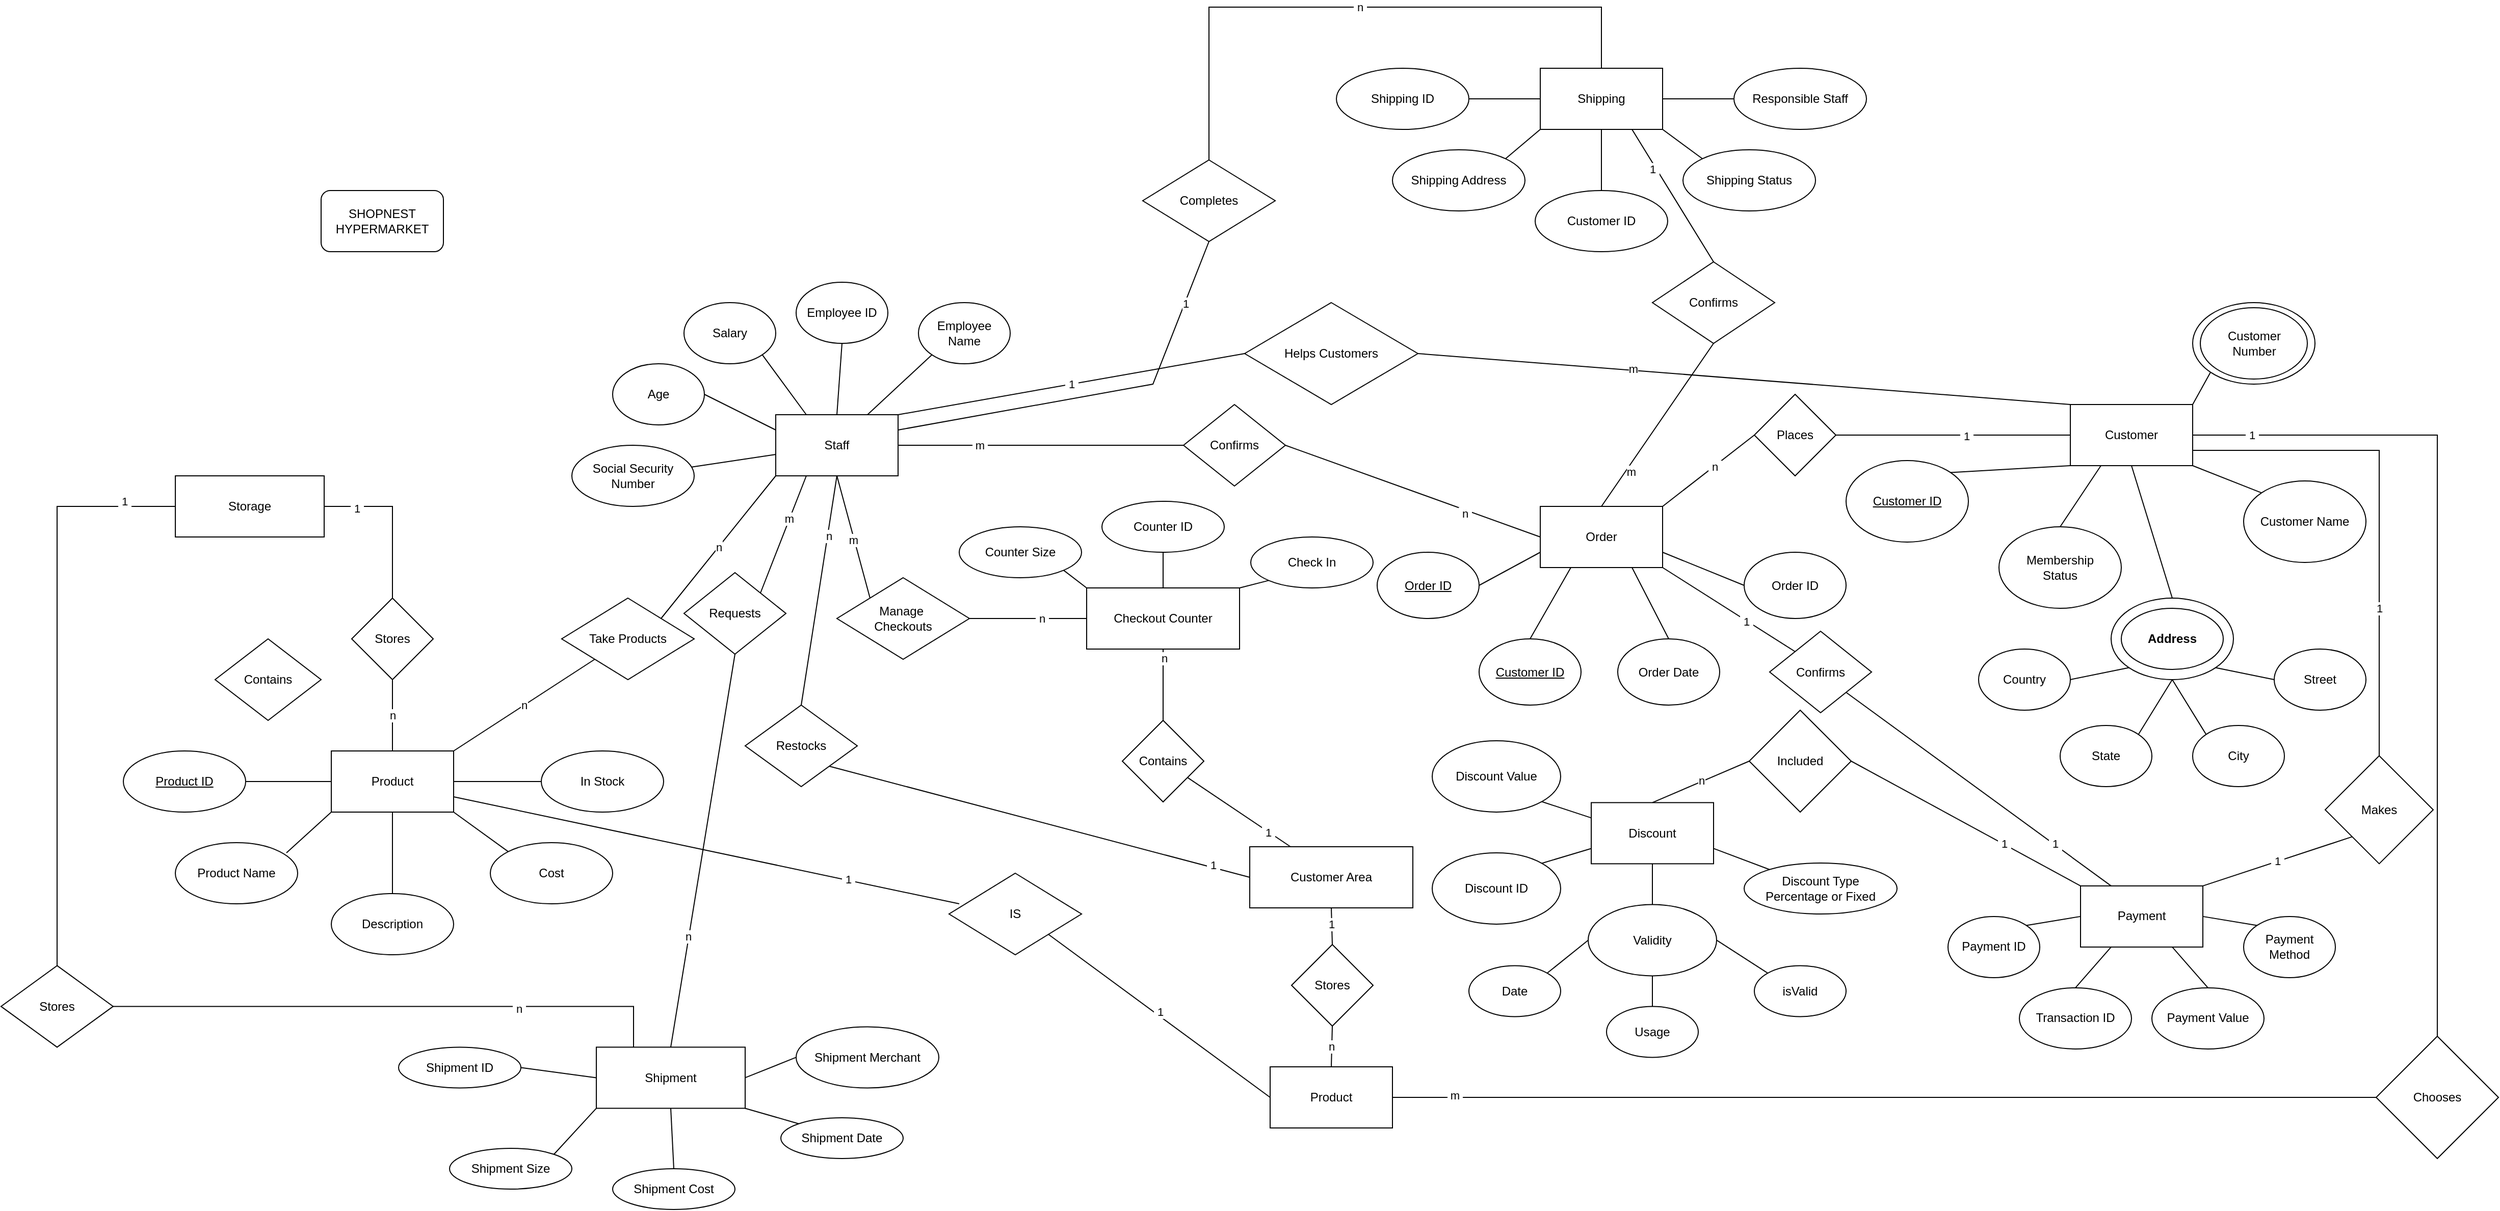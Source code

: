 <mxfile version="26.2.9">
  <diagram id="C5RBs43oDa-KdzZeNtuy" name="Page-1">
    <mxGraphModel dx="1740" dy="2116" grid="1" gridSize="10" guides="1" tooltips="1" connect="1" arrows="1" fold="1" page="1" pageScale="1" pageWidth="827" pageHeight="1169" math="0" shadow="0">
      <root>
        <mxCell id="WIyWlLk6GJQsqaUBKTNV-0" />
        <mxCell id="WIyWlLk6GJQsqaUBKTNV-1" parent="WIyWlLk6GJQsqaUBKTNV-0" />
        <mxCell id="JDoU0mqT-Fxx7BkTyrQs-37" value="SHOPNEST&lt;div&gt;HYPERMARKET&lt;/div&gt;" style="rounded=1;whiteSpace=wrap;html=1;" parent="WIyWlLk6GJQsqaUBKTNV-1" vertex="1">
          <mxGeometry x="484" y="-10" width="120" height="60" as="geometry" />
        </mxCell>
        <mxCell id="JDoU0mqT-Fxx7BkTyrQs-38" value="Storage" style="rounded=0;whiteSpace=wrap;html=1;" parent="WIyWlLk6GJQsqaUBKTNV-1" vertex="1">
          <mxGeometry x="341" y="270" width="146" height="60" as="geometry" />
        </mxCell>
        <mxCell id="JDoU0mqT-Fxx7BkTyrQs-40" value="&lt;u&gt;Product ID&lt;/u&gt;" style="ellipse;whiteSpace=wrap;html=1;" parent="WIyWlLk6GJQsqaUBKTNV-1" vertex="1">
          <mxGeometry x="290" y="540" width="120" height="60" as="geometry" />
        </mxCell>
        <mxCell id="JDoU0mqT-Fxx7BkTyrQs-47" value="Product Name" style="ellipse;whiteSpace=wrap;html=1;" parent="WIyWlLk6GJQsqaUBKTNV-1" vertex="1">
          <mxGeometry x="341" y="630" width="120" height="60" as="geometry" />
        </mxCell>
        <mxCell id="JDoU0mqT-Fxx7BkTyrQs-48" value="Cost" style="ellipse;whiteSpace=wrap;html=1;" parent="WIyWlLk6GJQsqaUBKTNV-1" vertex="1">
          <mxGeometry x="650" y="630" width="120" height="60" as="geometry" />
        </mxCell>
        <mxCell id="JDoU0mqT-Fxx7BkTyrQs-49" value="In Stock" style="ellipse;whiteSpace=wrap;html=1;" parent="WIyWlLk6GJQsqaUBKTNV-1" vertex="1">
          <mxGeometry x="700" y="540" width="120" height="60" as="geometry" />
        </mxCell>
        <mxCell id="JDoU0mqT-Fxx7BkTyrQs-50" value="Description" style="ellipse;whiteSpace=wrap;html=1;" parent="WIyWlLk6GJQsqaUBKTNV-1" vertex="1">
          <mxGeometry x="494" y="680" width="120" height="60" as="geometry" />
        </mxCell>
        <mxCell id="JDoU0mqT-Fxx7BkTyrQs-74" style="rounded=0;orthogonalLoop=1;jettySize=auto;html=1;exitX=0.5;exitY=1;exitDx=0;exitDy=0;entryX=0.5;entryY=0;entryDx=0;entryDy=0;endArrow=none;startFill=0;" parent="WIyWlLk6GJQsqaUBKTNV-1" source="JDoU0mqT-Fxx7BkTyrQs-58" target="JDoU0mqT-Fxx7BkTyrQs-60" edge="1">
          <mxGeometry relative="1" as="geometry" />
        </mxCell>
        <mxCell id="JDoU0mqT-Fxx7BkTyrQs-170" style="edgeStyle=orthogonalEdgeStyle;rounded=0;orthogonalLoop=1;jettySize=auto;html=1;exitX=1;exitY=0.5;exitDx=0;exitDy=0;endArrow=none;startFill=0;entryX=0.5;entryY=0;entryDx=0;entryDy=0;" parent="WIyWlLk6GJQsqaUBKTNV-1" source="JDoU0mqT-Fxx7BkTyrQs-58" target="JDoU0mqT-Fxx7BkTyrQs-172" edge="1">
          <mxGeometry relative="1" as="geometry">
            <mxPoint x="2560" y="770.0" as="targetPoint" />
          </mxGeometry>
        </mxCell>
        <mxCell id="JDoU0mqT-Fxx7BkTyrQs-173" value="&amp;nbsp;1&amp;nbsp;" style="edgeLabel;html=1;align=center;verticalAlign=middle;resizable=0;points=[];" parent="JDoU0mqT-Fxx7BkTyrQs-170" vertex="1" connectable="0">
          <mxGeometry x="-0.861" relative="1" as="geometry">
            <mxPoint as="offset" />
          </mxGeometry>
        </mxCell>
        <mxCell id="wQeboseZfG4OELj0lx4l-31" style="edgeStyle=orthogonalEdgeStyle;rounded=0;orthogonalLoop=1;jettySize=auto;html=1;exitX=1;exitY=0.75;exitDx=0;exitDy=0;entryX=0.5;entryY=0;entryDx=0;entryDy=0;endArrow=none;startFill=0;" parent="WIyWlLk6GJQsqaUBKTNV-1" source="JDoU0mqT-Fxx7BkTyrQs-58" target="wQeboseZfG4OELj0lx4l-30" edge="1">
          <mxGeometry relative="1" as="geometry" />
        </mxCell>
        <mxCell id="wQeboseZfG4OELj0lx4l-33" value="1" style="edgeLabel;html=1;align=center;verticalAlign=middle;resizable=0;points=[];" parent="wQeboseZfG4OELj0lx4l-31" vertex="1" connectable="0">
          <mxGeometry x="0.598" y="5" relative="1" as="geometry">
            <mxPoint x="-5" y="-48" as="offset" />
          </mxGeometry>
        </mxCell>
        <mxCell id="JDoU0mqT-Fxx7BkTyrQs-58" value="Customer" style="rounded=0;whiteSpace=wrap;html=1;" parent="WIyWlLk6GJQsqaUBKTNV-1" vertex="1">
          <mxGeometry x="2200" y="200" width="120" height="60" as="geometry" />
        </mxCell>
        <mxCell id="JDoU0mqT-Fxx7BkTyrQs-63" value="" style="group" parent="WIyWlLk6GJQsqaUBKTNV-1" vertex="1" connectable="0">
          <mxGeometry x="2240" y="390" width="120" height="80" as="geometry" />
        </mxCell>
        <mxCell id="JDoU0mqT-Fxx7BkTyrQs-60" value="" style="ellipse;whiteSpace=wrap;html=1;fontStyle=1" parent="JDoU0mqT-Fxx7BkTyrQs-63" vertex="1">
          <mxGeometry width="120" height="80" as="geometry" />
        </mxCell>
        <mxCell id="JDoU0mqT-Fxx7BkTyrQs-59" value="Address" style="ellipse;whiteSpace=wrap;html=1;fontStyle=1" parent="JDoU0mqT-Fxx7BkTyrQs-63" vertex="1">
          <mxGeometry x="10" y="10" width="100" height="60" as="geometry" />
        </mxCell>
        <mxCell id="JDoU0mqT-Fxx7BkTyrQs-64" value="Street" style="ellipse;whiteSpace=wrap;html=1;" parent="WIyWlLk6GJQsqaUBKTNV-1" vertex="1">
          <mxGeometry x="2400" y="440" width="90" height="60" as="geometry" />
        </mxCell>
        <mxCell id="JDoU0mqT-Fxx7BkTyrQs-67" value="State" style="ellipse;whiteSpace=wrap;html=1;" parent="WIyWlLk6GJQsqaUBKTNV-1" vertex="1">
          <mxGeometry x="2190" y="515" width="90" height="60" as="geometry" />
        </mxCell>
        <mxCell id="JDoU0mqT-Fxx7BkTyrQs-68" value="City" style="ellipse;whiteSpace=wrap;html=1;" parent="WIyWlLk6GJQsqaUBKTNV-1" vertex="1">
          <mxGeometry x="2320" y="515" width="90" height="60" as="geometry" />
        </mxCell>
        <mxCell id="JDoU0mqT-Fxx7BkTyrQs-69" value="Country" style="ellipse;whiteSpace=wrap;html=1;" parent="WIyWlLk6GJQsqaUBKTNV-1" vertex="1">
          <mxGeometry x="2110" y="440" width="90" height="60" as="geometry" />
        </mxCell>
        <mxCell id="JDoU0mqT-Fxx7BkTyrQs-70" value="" style="endArrow=none;html=1;rounded=0;exitX=0;exitY=1;exitDx=0;exitDy=0;entryX=1;entryY=0.5;entryDx=0;entryDy=0;startFill=0;" parent="WIyWlLk6GJQsqaUBKTNV-1" source="JDoU0mqT-Fxx7BkTyrQs-60" target="JDoU0mqT-Fxx7BkTyrQs-69" edge="1">
          <mxGeometry width="50" height="50" relative="1" as="geometry">
            <mxPoint x="1970" y="610" as="sourcePoint" />
            <mxPoint x="2020" y="560" as="targetPoint" />
          </mxGeometry>
        </mxCell>
        <mxCell id="JDoU0mqT-Fxx7BkTyrQs-71" value="" style="endArrow=none;html=1;rounded=0;exitX=1;exitY=1;exitDx=0;exitDy=0;entryX=0;entryY=0.5;entryDx=0;entryDy=0;startFill=0;" parent="WIyWlLk6GJQsqaUBKTNV-1" source="JDoU0mqT-Fxx7BkTyrQs-60" target="JDoU0mqT-Fxx7BkTyrQs-64" edge="1">
          <mxGeometry width="50" height="50" relative="1" as="geometry">
            <mxPoint x="2250" y="650" as="sourcePoint" />
            <mxPoint x="2300" y="600" as="targetPoint" />
          </mxGeometry>
        </mxCell>
        <mxCell id="JDoU0mqT-Fxx7BkTyrQs-72" value="" style="endArrow=none;html=1;rounded=0;exitX=0.5;exitY=1;exitDx=0;exitDy=0;entryX=1;entryY=0;entryDx=0;entryDy=0;startFill=0;" parent="WIyWlLk6GJQsqaUBKTNV-1" source="JDoU0mqT-Fxx7BkTyrQs-60" target="JDoU0mqT-Fxx7BkTyrQs-67" edge="1">
          <mxGeometry width="50" height="50" relative="1" as="geometry">
            <mxPoint x="2260" y="660" as="sourcePoint" />
            <mxPoint x="2310" y="610" as="targetPoint" />
          </mxGeometry>
        </mxCell>
        <mxCell id="JDoU0mqT-Fxx7BkTyrQs-73" value="" style="endArrow=none;html=1;rounded=0;exitX=0.5;exitY=1;exitDx=0;exitDy=0;entryX=0;entryY=0;entryDx=0;entryDy=0;startFill=0;" parent="WIyWlLk6GJQsqaUBKTNV-1" source="JDoU0mqT-Fxx7BkTyrQs-60" target="JDoU0mqT-Fxx7BkTyrQs-68" edge="1">
          <mxGeometry width="50" height="50" relative="1" as="geometry">
            <mxPoint x="2290" y="710" as="sourcePoint" />
            <mxPoint x="2340" y="660" as="targetPoint" />
          </mxGeometry>
        </mxCell>
        <mxCell id="JDoU0mqT-Fxx7BkTyrQs-75" value="Customer ID" style="ellipse;whiteSpace=wrap;html=1;fontStyle=4" parent="WIyWlLk6GJQsqaUBKTNV-1" vertex="1">
          <mxGeometry x="1980" y="255" width="120" height="80" as="geometry" />
        </mxCell>
        <mxCell id="JDoU0mqT-Fxx7BkTyrQs-77" value="" style="endArrow=none;html=1;rounded=0;exitX=0;exitY=1;exitDx=0;exitDy=0;entryX=1;entryY=0;entryDx=0;entryDy=0;startFill=0;" parent="WIyWlLk6GJQsqaUBKTNV-1" source="JDoU0mqT-Fxx7BkTyrQs-58" target="JDoU0mqT-Fxx7BkTyrQs-75" edge="1">
          <mxGeometry width="50" height="50" relative="1" as="geometry">
            <mxPoint x="2290" y="355" as="sourcePoint" />
            <mxPoint x="2340" y="305" as="targetPoint" />
          </mxGeometry>
        </mxCell>
        <mxCell id="JDoU0mqT-Fxx7BkTyrQs-78" value="Customer Name" style="ellipse;whiteSpace=wrap;html=1;" parent="WIyWlLk6GJQsqaUBKTNV-1" vertex="1">
          <mxGeometry x="2370" y="275" width="120" height="80" as="geometry" />
        </mxCell>
        <mxCell id="JDoU0mqT-Fxx7BkTyrQs-79" value="" style="endArrow=none;html=1;rounded=0;exitX=1;exitY=1;exitDx=0;exitDy=0;entryX=0;entryY=0;entryDx=0;entryDy=0;startFill=0;" parent="WIyWlLk6GJQsqaUBKTNV-1" source="JDoU0mqT-Fxx7BkTyrQs-58" target="JDoU0mqT-Fxx7BkTyrQs-78" edge="1">
          <mxGeometry width="50" height="50" relative="1" as="geometry">
            <mxPoint x="2380" y="275" as="sourcePoint" />
            <mxPoint x="2430" y="225" as="targetPoint" />
          </mxGeometry>
        </mxCell>
        <mxCell id="JDoU0mqT-Fxx7BkTyrQs-81" value="Product" style="rounded=0;whiteSpace=wrap;html=1;" parent="WIyWlLk6GJQsqaUBKTNV-1" vertex="1">
          <mxGeometry x="494" y="540" width="120" height="60" as="geometry" />
        </mxCell>
        <mxCell id="JDoU0mqT-Fxx7BkTyrQs-82" value="Stores" style="rhombus;whiteSpace=wrap;html=1;" parent="WIyWlLk6GJQsqaUBKTNV-1" vertex="1">
          <mxGeometry x="514" y="390" width="80" height="80" as="geometry" />
        </mxCell>
        <mxCell id="JDoU0mqT-Fxx7BkTyrQs-195" value="" style="rounded=0;orthogonalLoop=1;jettySize=auto;html=1;endArrow=none;startFill=0;" parent="WIyWlLk6GJQsqaUBKTNV-1" source="JDoU0mqT-Fxx7BkTyrQs-88" target="JDoU0mqT-Fxx7BkTyrQs-193" edge="1">
          <mxGeometry relative="1" as="geometry" />
        </mxCell>
        <mxCell id="JDoU0mqT-Fxx7BkTyrQs-88" value="Staff" style="rounded=0;whiteSpace=wrap;html=1;" parent="WIyWlLk6GJQsqaUBKTNV-1" vertex="1">
          <mxGeometry x="930" y="210" width="120" height="60" as="geometry" />
        </mxCell>
        <mxCell id="JDoU0mqT-Fxx7BkTyrQs-89" value="Customer Area" style="rounded=0;whiteSpace=wrap;html=1;" parent="WIyWlLk6GJQsqaUBKTNV-1" vertex="1">
          <mxGeometry x="1395" y="634" width="160" height="60" as="geometry" />
        </mxCell>
        <mxCell id="JDoU0mqT-Fxx7BkTyrQs-90" value="Take Products" style="rhombus;whiteSpace=wrap;html=1;" parent="WIyWlLk6GJQsqaUBKTNV-1" vertex="1">
          <mxGeometry x="720" y="390" width="130" height="80" as="geometry" />
        </mxCell>
        <mxCell id="JDoU0mqT-Fxx7BkTyrQs-92" value="" style="endArrow=none;html=1;rounded=0;entryX=1;entryY=0.5;entryDx=0;entryDy=0;exitX=0;exitY=0.5;exitDx=0;exitDy=0;" parent="WIyWlLk6GJQsqaUBKTNV-1" source="JDoU0mqT-Fxx7BkTyrQs-81" target="JDoU0mqT-Fxx7BkTyrQs-40" edge="1">
          <mxGeometry width="50" height="50" relative="1" as="geometry">
            <mxPoint x="450" y="620" as="sourcePoint" />
            <mxPoint x="500" y="570" as="targetPoint" />
          </mxGeometry>
        </mxCell>
        <mxCell id="JDoU0mqT-Fxx7BkTyrQs-93" value="" style="endArrow=none;html=1;rounded=0;entryX=0;entryY=1;entryDx=0;entryDy=0;" parent="WIyWlLk6GJQsqaUBKTNV-1" target="JDoU0mqT-Fxx7BkTyrQs-81" edge="1">
          <mxGeometry width="50" height="50" relative="1" as="geometry">
            <mxPoint x="450" y="640" as="sourcePoint" />
            <mxPoint x="490" y="600" as="targetPoint" />
          </mxGeometry>
        </mxCell>
        <mxCell id="JDoU0mqT-Fxx7BkTyrQs-94" value="" style="endArrow=none;html=1;rounded=0;entryX=0.5;entryY=1;entryDx=0;entryDy=0;exitX=0.5;exitY=0;exitDx=0;exitDy=0;" parent="WIyWlLk6GJQsqaUBKTNV-1" source="JDoU0mqT-Fxx7BkTyrQs-50" target="JDoU0mqT-Fxx7BkTyrQs-81" edge="1">
          <mxGeometry width="50" height="50" relative="1" as="geometry">
            <mxPoint x="490" y="710" as="sourcePoint" />
            <mxPoint x="540" y="660" as="targetPoint" />
          </mxGeometry>
        </mxCell>
        <mxCell id="JDoU0mqT-Fxx7BkTyrQs-95" value="" style="endArrow=none;html=1;rounded=0;entryX=1;entryY=0.5;entryDx=0;entryDy=0;exitX=0;exitY=0.5;exitDx=0;exitDy=0;" parent="WIyWlLk6GJQsqaUBKTNV-1" source="JDoU0mqT-Fxx7BkTyrQs-49" target="JDoU0mqT-Fxx7BkTyrQs-81" edge="1">
          <mxGeometry width="50" height="50" relative="1" as="geometry">
            <mxPoint x="590" y="650" as="sourcePoint" />
            <mxPoint x="640" y="600" as="targetPoint" />
          </mxGeometry>
        </mxCell>
        <mxCell id="JDoU0mqT-Fxx7BkTyrQs-96" value="" style="endArrow=none;html=1;rounded=0;entryX=1;entryY=1;entryDx=0;entryDy=0;exitX=0;exitY=0;exitDx=0;exitDy=0;" parent="WIyWlLk6GJQsqaUBKTNV-1" source="JDoU0mqT-Fxx7BkTyrQs-48" target="JDoU0mqT-Fxx7BkTyrQs-81" edge="1">
          <mxGeometry width="50" height="50" relative="1" as="geometry">
            <mxPoint x="560" y="690" as="sourcePoint" />
            <mxPoint x="610" y="640" as="targetPoint" />
          </mxGeometry>
        </mxCell>
        <mxCell id="JDoU0mqT-Fxx7BkTyrQs-97" value="n" style="endArrow=none;html=1;rounded=0;entryX=0.5;entryY=1;entryDx=0;entryDy=0;exitX=0.5;exitY=0;exitDx=0;exitDy=0;" parent="WIyWlLk6GJQsqaUBKTNV-1" source="JDoU0mqT-Fxx7BkTyrQs-81" target="JDoU0mqT-Fxx7BkTyrQs-82" edge="1">
          <mxGeometry width="50" height="50" relative="1" as="geometry">
            <mxPoint x="550" y="530" as="sourcePoint" />
            <mxPoint x="450" y="480" as="targetPoint" />
          </mxGeometry>
        </mxCell>
        <mxCell id="JDoU0mqT-Fxx7BkTyrQs-98" value="" style="endArrow=none;html=1;rounded=0;exitX=1;exitY=0.5;exitDx=0;exitDy=0;entryX=0.5;entryY=0;entryDx=0;entryDy=0;" parent="WIyWlLk6GJQsqaUBKTNV-1" source="JDoU0mqT-Fxx7BkTyrQs-38" target="JDoU0mqT-Fxx7BkTyrQs-82" edge="1">
          <mxGeometry width="50" height="50" relative="1" as="geometry">
            <mxPoint x="610" y="390" as="sourcePoint" />
            <mxPoint x="660" y="340" as="targetPoint" />
            <Array as="points">
              <mxPoint x="554" y="300" />
            </Array>
          </mxGeometry>
        </mxCell>
        <mxCell id="JDoU0mqT-Fxx7BkTyrQs-100" value="&amp;nbsp;1&amp;nbsp;" style="edgeLabel;html=1;align=center;verticalAlign=middle;resizable=0;points=[];" parent="JDoU0mqT-Fxx7BkTyrQs-98" vertex="1" connectable="0">
          <mxGeometry x="-0.595" y="-2" relative="1" as="geometry">
            <mxPoint as="offset" />
          </mxGeometry>
        </mxCell>
        <mxCell id="JDoU0mqT-Fxx7BkTyrQs-101" value="n" style="endArrow=none;html=1;rounded=0;exitX=1;exitY=0;exitDx=0;exitDy=0;entryX=0;entryY=1;entryDx=0;entryDy=0;" parent="WIyWlLk6GJQsqaUBKTNV-1" source="JDoU0mqT-Fxx7BkTyrQs-81" target="JDoU0mqT-Fxx7BkTyrQs-90" edge="1">
          <mxGeometry width="50" height="50" relative="1" as="geometry">
            <mxPoint x="710" y="500" as="sourcePoint" />
            <mxPoint x="760" y="450" as="targetPoint" />
          </mxGeometry>
        </mxCell>
        <mxCell id="JDoU0mqT-Fxx7BkTyrQs-102" value="n" style="endArrow=none;html=1;rounded=0;exitX=1;exitY=0;exitDx=0;exitDy=0;entryX=0;entryY=1;entryDx=0;entryDy=0;" parent="WIyWlLk6GJQsqaUBKTNV-1" edge="1">
          <mxGeometry width="50" height="50" relative="1" as="geometry">
            <mxPoint x="817.5" y="410" as="sourcePoint" />
            <mxPoint x="930.0" y="270" as="targetPoint" />
          </mxGeometry>
        </mxCell>
        <mxCell id="JDoU0mqT-Fxx7BkTyrQs-103" value="Restocks" style="rhombus;whiteSpace=wrap;html=1;" parent="WIyWlLk6GJQsqaUBKTNV-1" vertex="1">
          <mxGeometry x="900" y="495" width="110" height="80" as="geometry" />
        </mxCell>
        <mxCell id="JDoU0mqT-Fxx7BkTyrQs-104" value="" style="endArrow=none;html=1;rounded=0;entryX=0.5;entryY=1;entryDx=0;entryDy=0;exitX=0.5;exitY=0;exitDx=0;exitDy=0;" parent="WIyWlLk6GJQsqaUBKTNV-1" source="JDoU0mqT-Fxx7BkTyrQs-103" target="JDoU0mqT-Fxx7BkTyrQs-88" edge="1">
          <mxGeometry width="50" height="50" relative="1" as="geometry">
            <mxPoint x="710" y="500" as="sourcePoint" />
            <mxPoint x="760" y="450" as="targetPoint" />
          </mxGeometry>
        </mxCell>
        <mxCell id="JDoU0mqT-Fxx7BkTyrQs-168" value="n" style="edgeLabel;html=1;align=center;verticalAlign=middle;resizable=0;points=[];" parent="JDoU0mqT-Fxx7BkTyrQs-104" vertex="1" connectable="0">
          <mxGeometry x="0.495" y="-4" relative="1" as="geometry">
            <mxPoint x="-3" y="1" as="offset" />
          </mxGeometry>
        </mxCell>
        <mxCell id="JDoU0mqT-Fxx7BkTyrQs-174" style="edgeStyle=orthogonalEdgeStyle;rounded=0;orthogonalLoop=1;jettySize=auto;html=1;exitX=1;exitY=0.5;exitDx=0;exitDy=0;entryX=0;entryY=0.5;entryDx=0;entryDy=0;endArrow=none;startFill=0;" parent="WIyWlLk6GJQsqaUBKTNV-1" source="JDoU0mqT-Fxx7BkTyrQs-108" target="JDoU0mqT-Fxx7BkTyrQs-172" edge="1">
          <mxGeometry relative="1" as="geometry" />
        </mxCell>
        <mxCell id="JDoU0mqT-Fxx7BkTyrQs-175" value="&amp;nbsp;m&amp;nbsp;" style="edgeLabel;html=1;align=center;verticalAlign=middle;resizable=0;points=[];" parent="JDoU0mqT-Fxx7BkTyrQs-174" vertex="1" connectable="0">
          <mxGeometry x="-0.874" y="2" relative="1" as="geometry">
            <mxPoint as="offset" />
          </mxGeometry>
        </mxCell>
        <mxCell id="JDoU0mqT-Fxx7BkTyrQs-108" value="Product" style="rounded=0;whiteSpace=wrap;html=1;" parent="WIyWlLk6GJQsqaUBKTNV-1" vertex="1">
          <mxGeometry x="1415" y="850" width="120" height="60" as="geometry" />
        </mxCell>
        <mxCell id="JDoU0mqT-Fxx7BkTyrQs-109" value="IS" style="rhombus;whiteSpace=wrap;html=1;" parent="WIyWlLk6GJQsqaUBKTNV-1" vertex="1">
          <mxGeometry x="1100" y="660" width="130" height="80" as="geometry" />
        </mxCell>
        <mxCell id="JDoU0mqT-Fxx7BkTyrQs-110" value="" style="endArrow=none;html=1;rounded=0;exitX=1;exitY=1;exitDx=0;exitDy=0;entryX=0;entryY=0.5;entryDx=0;entryDy=0;" parent="WIyWlLk6GJQsqaUBKTNV-1" source="JDoU0mqT-Fxx7BkTyrQs-109" target="JDoU0mqT-Fxx7BkTyrQs-108" edge="1">
          <mxGeometry width="50" height="50" relative="1" as="geometry">
            <mxPoint x="960" y="690" as="sourcePoint" />
            <mxPoint x="1010" y="640" as="targetPoint" />
          </mxGeometry>
        </mxCell>
        <mxCell id="JDoU0mqT-Fxx7BkTyrQs-111" value="&amp;nbsp;1&amp;nbsp;" style="edgeLabel;html=1;align=center;verticalAlign=middle;resizable=0;points=[];" parent="JDoU0mqT-Fxx7BkTyrQs-110" vertex="1" connectable="0">
          <mxGeometry x="-0.015" y="4" relative="1" as="geometry">
            <mxPoint as="offset" />
          </mxGeometry>
        </mxCell>
        <mxCell id="JDoU0mqT-Fxx7BkTyrQs-112" value="" style="endArrow=none;html=1;rounded=0;exitX=0.077;exitY=0.375;exitDx=0;exitDy=0;entryX=1;entryY=0.75;entryDx=0;entryDy=0;exitPerimeter=0;" parent="WIyWlLk6GJQsqaUBKTNV-1" source="JDoU0mqT-Fxx7BkTyrQs-109" target="JDoU0mqT-Fxx7BkTyrQs-81" edge="1">
          <mxGeometry width="50" height="50" relative="1" as="geometry">
            <mxPoint x="960" y="690" as="sourcePoint" />
            <mxPoint x="1010" y="640" as="targetPoint" />
          </mxGeometry>
        </mxCell>
        <mxCell id="JDoU0mqT-Fxx7BkTyrQs-113" value="&amp;nbsp;1&amp;nbsp;" style="edgeLabel;html=1;align=center;verticalAlign=middle;resizable=0;points=[];" parent="JDoU0mqT-Fxx7BkTyrQs-112" vertex="1" connectable="0">
          <mxGeometry x="-0.559" y="-1" relative="1" as="geometry">
            <mxPoint as="offset" />
          </mxGeometry>
        </mxCell>
        <mxCell id="JDoU0mqT-Fxx7BkTyrQs-114" value="" style="endArrow=none;html=1;rounded=0;entryX=0.5;entryY=1;entryDx=0;entryDy=0;exitX=0.5;exitY=0;exitDx=0;exitDy=0;" parent="WIyWlLk6GJQsqaUBKTNV-1" source="JDoU0mqT-Fxx7BkTyrQs-122" target="JDoU0mqT-Fxx7BkTyrQs-89" edge="1">
          <mxGeometry width="50" height="50" relative="1" as="geometry">
            <mxPoint x="1265" y="820" as="sourcePoint" />
            <mxPoint x="1315" y="770" as="targetPoint" />
          </mxGeometry>
        </mxCell>
        <mxCell id="JDoU0mqT-Fxx7BkTyrQs-123" value="1" style="edgeLabel;html=1;align=center;verticalAlign=middle;resizable=0;points=[];" parent="JDoU0mqT-Fxx7BkTyrQs-114" vertex="1" connectable="0">
          <mxGeometry x="0.854" relative="1" as="geometry">
            <mxPoint y="13" as="offset" />
          </mxGeometry>
        </mxCell>
        <mxCell id="JDoU0mqT-Fxx7BkTyrQs-115" value="Helps Customers" style="rhombus;whiteSpace=wrap;html=1;" parent="WIyWlLk6GJQsqaUBKTNV-1" vertex="1">
          <mxGeometry x="1390" y="100" width="170" height="100" as="geometry" />
        </mxCell>
        <mxCell id="JDoU0mqT-Fxx7BkTyrQs-116" value="&amp;nbsp;1&amp;nbsp;" style="endArrow=none;html=1;rounded=0;exitX=1;exitY=0;exitDx=0;exitDy=0;entryX=0;entryY=0.5;entryDx=0;entryDy=0;" parent="WIyWlLk6GJQsqaUBKTNV-1" source="JDoU0mqT-Fxx7BkTyrQs-88" target="JDoU0mqT-Fxx7BkTyrQs-115" edge="1">
          <mxGeometry width="50" height="50" relative="1" as="geometry">
            <mxPoint x="1030" y="480" as="sourcePoint" />
            <mxPoint x="1080" y="430" as="targetPoint" />
          </mxGeometry>
        </mxCell>
        <mxCell id="JDoU0mqT-Fxx7BkTyrQs-118" value="" style="endArrow=none;html=1;rounded=0;exitX=0;exitY=0;exitDx=0;exitDy=0;entryX=1;entryY=0.5;entryDx=0;entryDy=0;" parent="WIyWlLk6GJQsqaUBKTNV-1" source="JDoU0mqT-Fxx7BkTyrQs-58" target="JDoU0mqT-Fxx7BkTyrQs-115" edge="1">
          <mxGeometry width="50" height="50" relative="1" as="geometry">
            <mxPoint x="1225" y="890" as="sourcePoint" />
            <mxPoint x="1565" y="430" as="targetPoint" />
          </mxGeometry>
        </mxCell>
        <mxCell id="JDoU0mqT-Fxx7BkTyrQs-119" value="m" style="edgeLabel;html=1;align=center;verticalAlign=middle;resizable=0;points=[];" parent="JDoU0mqT-Fxx7BkTyrQs-118" vertex="1" connectable="0">
          <mxGeometry x="0.406" y="4" relative="1" as="geometry">
            <mxPoint x="21" y="-4" as="offset" />
          </mxGeometry>
        </mxCell>
        <mxCell id="JDoU0mqT-Fxx7BkTyrQs-125" value="" style="endArrow=none;html=1;rounded=0;entryX=0.5;entryY=1;entryDx=0;entryDy=0;exitX=0.5;exitY=0;exitDx=0;exitDy=0;" parent="WIyWlLk6GJQsqaUBKTNV-1" source="JDoU0mqT-Fxx7BkTyrQs-108" target="JDoU0mqT-Fxx7BkTyrQs-122" edge="1">
          <mxGeometry width="50" height="50" relative="1" as="geometry">
            <mxPoint x="1475" y="850" as="sourcePoint" />
            <mxPoint x="1475" y="694" as="targetPoint" />
          </mxGeometry>
        </mxCell>
        <mxCell id="JDoU0mqT-Fxx7BkTyrQs-127" value="n" style="edgeLabel;html=1;align=center;verticalAlign=middle;resizable=0;points=[];" parent="JDoU0mqT-Fxx7BkTyrQs-125" vertex="1" connectable="0">
          <mxGeometry x="-0.661" relative="1" as="geometry">
            <mxPoint y="-13" as="offset" />
          </mxGeometry>
        </mxCell>
        <mxCell id="JDoU0mqT-Fxx7BkTyrQs-122" value="Stores" style="rhombus;whiteSpace=wrap;html=1;" parent="WIyWlLk6GJQsqaUBKTNV-1" vertex="1">
          <mxGeometry x="1436" y="730" width="80" height="80" as="geometry" />
        </mxCell>
        <mxCell id="JDoU0mqT-Fxx7BkTyrQs-130" value="" style="endArrow=none;html=1;rounded=0;entryX=0.25;entryY=0;entryDx=0;entryDy=0;" parent="WIyWlLk6GJQsqaUBKTNV-1" source="JDoU0mqT-Fxx7BkTyrQs-133" target="JDoU0mqT-Fxx7BkTyrQs-89" edge="1">
          <mxGeometry width="50" height="50" relative="1" as="geometry">
            <mxPoint x="1761.134" y="822.709" as="sourcePoint" />
            <mxPoint x="1595" y="740" as="targetPoint" />
          </mxGeometry>
        </mxCell>
        <mxCell id="JDoU0mqT-Fxx7BkTyrQs-138" value="&amp;nbsp;1&amp;nbsp;" style="edgeLabel;html=1;align=center;verticalAlign=middle;resizable=0;points=[];" parent="JDoU0mqT-Fxx7BkTyrQs-130" vertex="1" connectable="0">
          <mxGeometry x="0.546" y="-1" relative="1" as="geometry">
            <mxPoint x="1" as="offset" />
          </mxGeometry>
        </mxCell>
        <mxCell id="JDoU0mqT-Fxx7BkTyrQs-131" value="Checkout Counter" style="rounded=0;whiteSpace=wrap;html=1;" parent="WIyWlLk6GJQsqaUBKTNV-1" vertex="1">
          <mxGeometry x="1235" y="380" width="150" height="60" as="geometry" />
        </mxCell>
        <mxCell id="JDoU0mqT-Fxx7BkTyrQs-132" value="" style="endArrow=none;html=1;rounded=0;entryX=0.5;entryY=0;entryDx=0;entryDy=0;" parent="WIyWlLk6GJQsqaUBKTNV-1" source="JDoU0mqT-Fxx7BkTyrQs-131" target="JDoU0mqT-Fxx7BkTyrQs-133" edge="1">
          <mxGeometry width="50" height="50" relative="1" as="geometry">
            <mxPoint x="1478" y="673" as="sourcePoint" />
            <mxPoint x="1320" y="574" as="targetPoint" />
          </mxGeometry>
        </mxCell>
        <mxCell id="JDoU0mqT-Fxx7BkTyrQs-141" value="&amp;nbsp;n&amp;nbsp;" style="edgeLabel;html=1;align=center;verticalAlign=middle;resizable=0;points=[];" parent="JDoU0mqT-Fxx7BkTyrQs-132" vertex="1" connectable="0">
          <mxGeometry x="-0.752" y="1" relative="1" as="geometry">
            <mxPoint as="offset" />
          </mxGeometry>
        </mxCell>
        <mxCell id="JDoU0mqT-Fxx7BkTyrQs-133" value="Contains" style="rhombus;whiteSpace=wrap;html=1;" parent="WIyWlLk6GJQsqaUBKTNV-1" vertex="1">
          <mxGeometry x="1270" y="510" width="80" height="80" as="geometry" />
        </mxCell>
        <mxCell id="JDoU0mqT-Fxx7BkTyrQs-137" value="" style="endArrow=none;html=1;rounded=0;exitX=1;exitY=1;exitDx=0;exitDy=0;entryX=0;entryY=0.5;entryDx=0;entryDy=0;" parent="WIyWlLk6GJQsqaUBKTNV-1" source="JDoU0mqT-Fxx7BkTyrQs-103" target="JDoU0mqT-Fxx7BkTyrQs-89" edge="1">
          <mxGeometry width="50" height="50" relative="1" as="geometry">
            <mxPoint x="1200" y="510" as="sourcePoint" />
            <mxPoint x="1250" y="460" as="targetPoint" />
          </mxGeometry>
        </mxCell>
        <mxCell id="JDoU0mqT-Fxx7BkTyrQs-169" value="&amp;nbsp;1&amp;nbsp;" style="edgeLabel;html=1;align=center;verticalAlign=middle;resizable=0;points=[];" parent="JDoU0mqT-Fxx7BkTyrQs-137" vertex="1" connectable="0">
          <mxGeometry x="0.822" y="3" relative="1" as="geometry">
            <mxPoint as="offset" />
          </mxGeometry>
        </mxCell>
        <mxCell id="JDoU0mqT-Fxx7BkTyrQs-139" value="Manage&amp;nbsp;&lt;div&gt;Checkouts&lt;/div&gt;" style="rhombus;whiteSpace=wrap;html=1;" parent="WIyWlLk6GJQsqaUBKTNV-1" vertex="1">
          <mxGeometry x="990" y="370" width="130" height="80" as="geometry" />
        </mxCell>
        <mxCell id="JDoU0mqT-Fxx7BkTyrQs-140" value="" style="endArrow=none;html=1;rounded=0;entryX=0.5;entryY=1;entryDx=0;entryDy=0;exitX=0;exitY=0;exitDx=0;exitDy=0;" parent="WIyWlLk6GJQsqaUBKTNV-1" source="JDoU0mqT-Fxx7BkTyrQs-139" target="JDoU0mqT-Fxx7BkTyrQs-88" edge="1">
          <mxGeometry width="50" height="50" relative="1" as="geometry">
            <mxPoint x="900" y="430" as="sourcePoint" />
            <mxPoint x="950" y="380" as="targetPoint" />
          </mxGeometry>
        </mxCell>
        <mxCell id="JDoU0mqT-Fxx7BkTyrQs-142" value="m" style="edgeLabel;html=1;align=center;verticalAlign=middle;resizable=0;points=[];" parent="JDoU0mqT-Fxx7BkTyrQs-140" vertex="1" connectable="0">
          <mxGeometry x="-0.04" y="1" relative="1" as="geometry">
            <mxPoint as="offset" />
          </mxGeometry>
        </mxCell>
        <mxCell id="JDoU0mqT-Fxx7BkTyrQs-143" value="" style="endArrow=none;html=1;rounded=0;exitX=1;exitY=0.5;exitDx=0;exitDy=0;entryX=0;entryY=0.5;entryDx=0;entryDy=0;" parent="WIyWlLk6GJQsqaUBKTNV-1" source="JDoU0mqT-Fxx7BkTyrQs-139" target="JDoU0mqT-Fxx7BkTyrQs-131" edge="1">
          <mxGeometry width="50" height="50" relative="1" as="geometry">
            <mxPoint x="1100" y="500" as="sourcePoint" />
            <mxPoint x="1150" y="450" as="targetPoint" />
          </mxGeometry>
        </mxCell>
        <mxCell id="JDoU0mqT-Fxx7BkTyrQs-144" value="&amp;nbsp;n&amp;nbsp;" style="edgeLabel;html=1;align=center;verticalAlign=middle;resizable=0;points=[];" parent="JDoU0mqT-Fxx7BkTyrQs-143" vertex="1" connectable="0">
          <mxGeometry x="0.223" relative="1" as="geometry">
            <mxPoint as="offset" />
          </mxGeometry>
        </mxCell>
        <mxCell id="JDoU0mqT-Fxx7BkTyrQs-145" value="Counter ID" style="ellipse;whiteSpace=wrap;html=1;" parent="WIyWlLk6GJQsqaUBKTNV-1" vertex="1">
          <mxGeometry x="1250" y="295" width="120" height="50" as="geometry" />
        </mxCell>
        <mxCell id="JDoU0mqT-Fxx7BkTyrQs-146" value="" style="endArrow=none;html=1;rounded=0;exitX=0.5;exitY=0;exitDx=0;exitDy=0;entryX=0.5;entryY=1;entryDx=0;entryDy=0;" parent="WIyWlLk6GJQsqaUBKTNV-1" source="JDoU0mqT-Fxx7BkTyrQs-131" target="JDoU0mqT-Fxx7BkTyrQs-145" edge="1">
          <mxGeometry width="50" height="50" relative="1" as="geometry">
            <mxPoint x="1310" y="370" as="sourcePoint" />
            <mxPoint x="1360" y="320" as="targetPoint" />
          </mxGeometry>
        </mxCell>
        <mxCell id="JDoU0mqT-Fxx7BkTyrQs-147" value="Order" style="rounded=0;whiteSpace=wrap;html=1;" parent="WIyWlLk6GJQsqaUBKTNV-1" vertex="1">
          <mxGeometry x="1680" y="300" width="120" height="60" as="geometry" />
        </mxCell>
        <mxCell id="JDoU0mqT-Fxx7BkTyrQs-148" value="Places" style="rhombus;whiteSpace=wrap;html=1;" parent="WIyWlLk6GJQsqaUBKTNV-1" vertex="1">
          <mxGeometry x="1890" y="190" width="80" height="80" as="geometry" />
        </mxCell>
        <mxCell id="JDoU0mqT-Fxx7BkTyrQs-149" value="&lt;u&gt;Order ID&lt;/u&gt;" style="ellipse;whiteSpace=wrap;html=1;" parent="WIyWlLk6GJQsqaUBKTNV-1" vertex="1">
          <mxGeometry x="1520" y="345" width="100" height="65" as="geometry" />
        </mxCell>
        <mxCell id="JDoU0mqT-Fxx7BkTyrQs-150" value="&lt;u&gt;Customer ID&lt;/u&gt;" style="ellipse;whiteSpace=wrap;html=1;" parent="WIyWlLk6GJQsqaUBKTNV-1" vertex="1">
          <mxGeometry x="1620" y="430" width="100" height="65" as="geometry" />
        </mxCell>
        <mxCell id="JDoU0mqT-Fxx7BkTyrQs-151" value="Order Date" style="ellipse;whiteSpace=wrap;html=1;" parent="WIyWlLk6GJQsqaUBKTNV-1" vertex="1">
          <mxGeometry x="1756" y="430" width="100" height="65" as="geometry" />
        </mxCell>
        <mxCell id="JDoU0mqT-Fxx7BkTyrQs-152" value="Order ID" style="ellipse;whiteSpace=wrap;html=1;" parent="WIyWlLk6GJQsqaUBKTNV-1" vertex="1">
          <mxGeometry x="1880" y="345" width="100" height="65" as="geometry" />
        </mxCell>
        <mxCell id="JDoU0mqT-Fxx7BkTyrQs-154" value="" style="endArrow=none;html=1;rounded=0;exitX=1;exitY=0.5;exitDx=0;exitDy=0;entryX=0;entryY=0.5;entryDx=0;entryDy=0;" parent="WIyWlLk6GJQsqaUBKTNV-1" source="JDoU0mqT-Fxx7BkTyrQs-148" target="JDoU0mqT-Fxx7BkTyrQs-58" edge="1">
          <mxGeometry width="50" height="50" relative="1" as="geometry">
            <mxPoint x="2080" y="255" as="sourcePoint" />
            <mxPoint x="2130" y="205" as="targetPoint" />
          </mxGeometry>
        </mxCell>
        <mxCell id="JDoU0mqT-Fxx7BkTyrQs-160" value="&amp;nbsp;1&amp;nbsp;" style="edgeLabel;html=1;align=center;verticalAlign=middle;resizable=0;points=[];" parent="JDoU0mqT-Fxx7BkTyrQs-154" vertex="1" connectable="0">
          <mxGeometry x="0.119" y="-1" relative="1" as="geometry">
            <mxPoint x="-1" as="offset" />
          </mxGeometry>
        </mxCell>
        <mxCell id="JDoU0mqT-Fxx7BkTyrQs-156" value="" style="endArrow=none;html=1;rounded=0;entryX=0;entryY=0.5;entryDx=0;entryDy=0;exitX=1;exitY=0;exitDx=0;exitDy=0;" parent="WIyWlLk6GJQsqaUBKTNV-1" source="JDoU0mqT-Fxx7BkTyrQs-147" target="JDoU0mqT-Fxx7BkTyrQs-148" edge="1">
          <mxGeometry width="50" height="50" relative="1" as="geometry">
            <mxPoint x="1856" y="320" as="sourcePoint" />
            <mxPoint x="1906" y="270" as="targetPoint" />
          </mxGeometry>
        </mxCell>
        <mxCell id="JDoU0mqT-Fxx7BkTyrQs-161" value="&amp;nbsp;n&amp;nbsp;" style="edgeLabel;html=1;align=center;verticalAlign=middle;resizable=0;points=[];" parent="JDoU0mqT-Fxx7BkTyrQs-156" vertex="1" connectable="0">
          <mxGeometry x="0.131" y="-1" relative="1" as="geometry">
            <mxPoint x="-1" as="offset" />
          </mxGeometry>
        </mxCell>
        <mxCell id="JDoU0mqT-Fxx7BkTyrQs-157" value="Confirms" style="rhombus;whiteSpace=wrap;html=1;" parent="WIyWlLk6GJQsqaUBKTNV-1" vertex="1">
          <mxGeometry x="1330" y="200" width="100" height="80" as="geometry" />
        </mxCell>
        <mxCell id="JDoU0mqT-Fxx7BkTyrQs-158" value="" style="endArrow=none;html=1;rounded=0;exitX=1;exitY=0.5;exitDx=0;exitDy=0;entryX=0;entryY=0.5;entryDx=0;entryDy=0;" parent="WIyWlLk6GJQsqaUBKTNV-1" source="JDoU0mqT-Fxx7BkTyrQs-88" target="JDoU0mqT-Fxx7BkTyrQs-157" edge="1">
          <mxGeometry width="50" height="50" relative="1" as="geometry">
            <mxPoint x="1130" y="290" as="sourcePoint" />
            <mxPoint x="1180" y="240" as="targetPoint" />
          </mxGeometry>
        </mxCell>
        <mxCell id="JDoU0mqT-Fxx7BkTyrQs-166" value="&amp;nbsp;m&amp;nbsp;" style="edgeLabel;html=1;align=center;verticalAlign=middle;resizable=0;points=[];" parent="JDoU0mqT-Fxx7BkTyrQs-158" vertex="1" connectable="0">
          <mxGeometry x="-0.428" relative="1" as="geometry">
            <mxPoint as="offset" />
          </mxGeometry>
        </mxCell>
        <mxCell id="JDoU0mqT-Fxx7BkTyrQs-159" value="" style="endArrow=none;html=1;rounded=0;exitX=1;exitY=0.5;exitDx=0;exitDy=0;entryX=0;entryY=0.5;entryDx=0;entryDy=0;" parent="WIyWlLk6GJQsqaUBKTNV-1" source="JDoU0mqT-Fxx7BkTyrQs-157" target="JDoU0mqT-Fxx7BkTyrQs-147" edge="1">
          <mxGeometry width="50" height="50" relative="1" as="geometry">
            <mxPoint x="1510" y="280" as="sourcePoint" />
            <mxPoint x="1560" y="230" as="targetPoint" />
          </mxGeometry>
        </mxCell>
        <mxCell id="JDoU0mqT-Fxx7BkTyrQs-167" value="&amp;nbsp;n&amp;nbsp;" style="edgeLabel;html=1;align=center;verticalAlign=middle;resizable=0;points=[];" parent="JDoU0mqT-Fxx7BkTyrQs-159" vertex="1" connectable="0">
          <mxGeometry x="0.412" y="-3" relative="1" as="geometry">
            <mxPoint as="offset" />
          </mxGeometry>
        </mxCell>
        <mxCell id="JDoU0mqT-Fxx7BkTyrQs-162" value="" style="endArrow=none;html=1;rounded=0;entryX=0;entryY=0.75;entryDx=0;entryDy=0;exitX=1;exitY=0.5;exitDx=0;exitDy=0;" parent="WIyWlLk6GJQsqaUBKTNV-1" source="JDoU0mqT-Fxx7BkTyrQs-149" target="JDoU0mqT-Fxx7BkTyrQs-147" edge="1">
          <mxGeometry width="50" height="50" relative="1" as="geometry">
            <mxPoint x="1620" y="400" as="sourcePoint" />
            <mxPoint x="1670" y="350" as="targetPoint" />
          </mxGeometry>
        </mxCell>
        <mxCell id="JDoU0mqT-Fxx7BkTyrQs-163" value="" style="endArrow=none;html=1;rounded=0;entryX=0.25;entryY=1;entryDx=0;entryDy=0;exitX=0.5;exitY=0;exitDx=0;exitDy=0;" parent="WIyWlLk6GJQsqaUBKTNV-1" source="JDoU0mqT-Fxx7BkTyrQs-150" target="JDoU0mqT-Fxx7BkTyrQs-147" edge="1">
          <mxGeometry width="50" height="50" relative="1" as="geometry">
            <mxPoint x="1670" y="470" as="sourcePoint" />
            <mxPoint x="1720" y="420" as="targetPoint" />
          </mxGeometry>
        </mxCell>
        <mxCell id="JDoU0mqT-Fxx7BkTyrQs-164" value="" style="endArrow=none;html=1;rounded=0;entryX=0.75;entryY=1;entryDx=0;entryDy=0;exitX=0.5;exitY=0;exitDx=0;exitDy=0;" parent="WIyWlLk6GJQsqaUBKTNV-1" source="JDoU0mqT-Fxx7BkTyrQs-151" target="JDoU0mqT-Fxx7BkTyrQs-147" edge="1">
          <mxGeometry width="50" height="50" relative="1" as="geometry">
            <mxPoint x="1780" y="430" as="sourcePoint" />
            <mxPoint x="1830" y="380" as="targetPoint" />
          </mxGeometry>
        </mxCell>
        <mxCell id="JDoU0mqT-Fxx7BkTyrQs-165" value="" style="endArrow=none;html=1;rounded=0;entryX=1;entryY=0.75;entryDx=0;entryDy=0;exitX=0;exitY=0.5;exitDx=0;exitDy=0;" parent="WIyWlLk6GJQsqaUBKTNV-1" source="JDoU0mqT-Fxx7BkTyrQs-152" target="JDoU0mqT-Fxx7BkTyrQs-147" edge="1">
          <mxGeometry width="50" height="50" relative="1" as="geometry">
            <mxPoint x="1900" y="530" as="sourcePoint" />
            <mxPoint x="1950" y="480" as="targetPoint" />
          </mxGeometry>
        </mxCell>
        <mxCell id="JDoU0mqT-Fxx7BkTyrQs-172" value="Chooses" style="rhombus;whiteSpace=wrap;html=1;" parent="WIyWlLk6GJQsqaUBKTNV-1" vertex="1">
          <mxGeometry x="2500" y="820" width="120" height="120" as="geometry" />
        </mxCell>
        <mxCell id="JDoU0mqT-Fxx7BkTyrQs-177" value="Discount" style="rounded=0;whiteSpace=wrap;html=1;" parent="WIyWlLk6GJQsqaUBKTNV-1" vertex="1">
          <mxGeometry x="1730" y="590.71" width="120" height="60" as="geometry" />
        </mxCell>
        <mxCell id="JDoU0mqT-Fxx7BkTyrQs-178" value="Validity" style="ellipse;whiteSpace=wrap;html=1;" parent="WIyWlLk6GJQsqaUBKTNV-1" vertex="1">
          <mxGeometry x="1727" y="690.71" width="126" height="70" as="geometry" />
        </mxCell>
        <mxCell id="JDoU0mqT-Fxx7BkTyrQs-180" value="Date" style="ellipse;whiteSpace=wrap;html=1;" parent="WIyWlLk6GJQsqaUBKTNV-1" vertex="1">
          <mxGeometry x="1610" y="750.71" width="90" height="50" as="geometry" />
        </mxCell>
        <mxCell id="JDoU0mqT-Fxx7BkTyrQs-182" value="Usage" style="ellipse;whiteSpace=wrap;html=1;" parent="WIyWlLk6GJQsqaUBKTNV-1" vertex="1">
          <mxGeometry x="1745" y="790.71" width="90" height="50" as="geometry" />
        </mxCell>
        <mxCell id="JDoU0mqT-Fxx7BkTyrQs-184" value="isValid" style="ellipse;whiteSpace=wrap;html=1;" parent="WIyWlLk6GJQsqaUBKTNV-1" vertex="1">
          <mxGeometry x="1890" y="750.71" width="90" height="50" as="geometry" />
        </mxCell>
        <mxCell id="JDoU0mqT-Fxx7BkTyrQs-185" value="" style="endArrow=none;html=1;rounded=0;entryX=0.5;entryY=1;entryDx=0;entryDy=0;exitX=0.5;exitY=0;exitDx=0;exitDy=0;" parent="WIyWlLk6GJQsqaUBKTNV-1" source="JDoU0mqT-Fxx7BkTyrQs-182" target="JDoU0mqT-Fxx7BkTyrQs-178" edge="1">
          <mxGeometry width="50" height="50" relative="1" as="geometry">
            <mxPoint x="1700" y="700.71" as="sourcePoint" />
            <mxPoint x="1750" y="650.71" as="targetPoint" />
          </mxGeometry>
        </mxCell>
        <mxCell id="JDoU0mqT-Fxx7BkTyrQs-186" value="" style="endArrow=none;html=1;rounded=0;exitX=1;exitY=0;exitDx=0;exitDy=0;entryX=0;entryY=0.5;entryDx=0;entryDy=0;" parent="WIyWlLk6GJQsqaUBKTNV-1" source="JDoU0mqT-Fxx7BkTyrQs-180" target="JDoU0mqT-Fxx7BkTyrQs-178" edge="1">
          <mxGeometry width="50" height="50" relative="1" as="geometry">
            <mxPoint x="1700" y="700.71" as="sourcePoint" />
            <mxPoint x="1750" y="650.71" as="targetPoint" />
          </mxGeometry>
        </mxCell>
        <mxCell id="JDoU0mqT-Fxx7BkTyrQs-187" value="" style="endArrow=none;html=1;rounded=0;exitX=1;exitY=0.5;exitDx=0;exitDy=0;entryX=0;entryY=0;entryDx=0;entryDy=0;" parent="WIyWlLk6GJQsqaUBKTNV-1" source="JDoU0mqT-Fxx7BkTyrQs-178" target="JDoU0mqT-Fxx7BkTyrQs-184" edge="1">
          <mxGeometry width="50" height="50" relative="1" as="geometry">
            <mxPoint x="1700" y="700.71" as="sourcePoint" />
            <mxPoint x="1750" y="650.71" as="targetPoint" />
          </mxGeometry>
        </mxCell>
        <mxCell id="JDoU0mqT-Fxx7BkTyrQs-188" value="Employee Name" style="ellipse;whiteSpace=wrap;html=1;" parent="WIyWlLk6GJQsqaUBKTNV-1" vertex="1">
          <mxGeometry x="1070" y="100" width="90" height="60" as="geometry" />
        </mxCell>
        <mxCell id="JDoU0mqT-Fxx7BkTyrQs-190" value="Employee ID" style="ellipse;whiteSpace=wrap;html=1;" parent="WIyWlLk6GJQsqaUBKTNV-1" vertex="1">
          <mxGeometry x="950" y="80" width="90" height="60" as="geometry" />
        </mxCell>
        <mxCell id="JDoU0mqT-Fxx7BkTyrQs-191" value="Salary" style="ellipse;whiteSpace=wrap;html=1;" parent="WIyWlLk6GJQsqaUBKTNV-1" vertex="1">
          <mxGeometry x="840" y="100" width="90" height="60" as="geometry" />
        </mxCell>
        <mxCell id="JDoU0mqT-Fxx7BkTyrQs-192" value="Age" style="ellipse;whiteSpace=wrap;html=1;" parent="WIyWlLk6GJQsqaUBKTNV-1" vertex="1">
          <mxGeometry x="770" y="160" width="90" height="60" as="geometry" />
        </mxCell>
        <mxCell id="JDoU0mqT-Fxx7BkTyrQs-193" value="Social Security&lt;div&gt;Number&lt;/div&gt;" style="ellipse;whiteSpace=wrap;html=1;" parent="WIyWlLk6GJQsqaUBKTNV-1" vertex="1">
          <mxGeometry x="730" y="240" width="120" height="60" as="geometry" />
        </mxCell>
        <mxCell id="JDoU0mqT-Fxx7BkTyrQs-197" value="" style="endArrow=none;html=1;rounded=0;entryX=0;entryY=0.25;entryDx=0;entryDy=0;exitX=1;exitY=0.5;exitDx=0;exitDy=0;" parent="WIyWlLk6GJQsqaUBKTNV-1" source="JDoU0mqT-Fxx7BkTyrQs-192" target="JDoU0mqT-Fxx7BkTyrQs-88" edge="1">
          <mxGeometry width="50" height="50" relative="1" as="geometry">
            <mxPoint x="800" y="130" as="sourcePoint" />
            <mxPoint x="850" y="80" as="targetPoint" />
          </mxGeometry>
        </mxCell>
        <mxCell id="JDoU0mqT-Fxx7BkTyrQs-198" value="" style="endArrow=none;html=1;rounded=0;entryX=1;entryY=1;entryDx=0;entryDy=0;exitX=0.25;exitY=0;exitDx=0;exitDy=0;" parent="WIyWlLk6GJQsqaUBKTNV-1" source="JDoU0mqT-Fxx7BkTyrQs-88" target="JDoU0mqT-Fxx7BkTyrQs-191" edge="1">
          <mxGeometry width="50" height="50" relative="1" as="geometry">
            <mxPoint x="930" y="210" as="sourcePoint" />
            <mxPoint x="980" y="160" as="targetPoint" />
          </mxGeometry>
        </mxCell>
        <mxCell id="JDoU0mqT-Fxx7BkTyrQs-199" value="" style="endArrow=none;html=1;rounded=0;exitX=0.5;exitY=0;exitDx=0;exitDy=0;entryX=0.5;entryY=1;entryDx=0;entryDy=0;" parent="WIyWlLk6GJQsqaUBKTNV-1" source="JDoU0mqT-Fxx7BkTyrQs-88" target="JDoU0mqT-Fxx7BkTyrQs-190" edge="1">
          <mxGeometry width="50" height="50" relative="1" as="geometry">
            <mxPoint x="980" y="160" as="sourcePoint" />
            <mxPoint x="1030" y="110" as="targetPoint" />
          </mxGeometry>
        </mxCell>
        <mxCell id="JDoU0mqT-Fxx7BkTyrQs-200" value="" style="endArrow=none;html=1;rounded=0;entryX=0;entryY=1;entryDx=0;entryDy=0;exitX=0.75;exitY=0;exitDx=0;exitDy=0;" parent="WIyWlLk6GJQsqaUBKTNV-1" source="JDoU0mqT-Fxx7BkTyrQs-88" target="JDoU0mqT-Fxx7BkTyrQs-188" edge="1">
          <mxGeometry width="50" height="50" relative="1" as="geometry">
            <mxPoint x="950" y="200" as="sourcePoint" />
            <mxPoint x="1000" y="150" as="targetPoint" />
          </mxGeometry>
        </mxCell>
        <mxCell id="JDoU0mqT-Fxx7BkTyrQs-201" value="" style="endArrow=none;html=1;rounded=0;entryX=0.5;entryY=1;entryDx=0;entryDy=0;exitX=0.5;exitY=0;exitDx=0;exitDy=0;" parent="WIyWlLk6GJQsqaUBKTNV-1" source="JDoU0mqT-Fxx7BkTyrQs-178" target="JDoU0mqT-Fxx7BkTyrQs-177" edge="1">
          <mxGeometry width="50" height="50" relative="1" as="geometry">
            <mxPoint x="1670" y="740.71" as="sourcePoint" />
            <mxPoint x="1720" y="690.71" as="targetPoint" />
          </mxGeometry>
        </mxCell>
        <mxCell id="JDoU0mqT-Fxx7BkTyrQs-202" value="Included" style="rhombus;whiteSpace=wrap;html=1;" parent="WIyWlLk6GJQsqaUBKTNV-1" vertex="1">
          <mxGeometry x="1885" y="500" width="100" height="100" as="geometry" />
        </mxCell>
        <mxCell id="JDoU0mqT-Fxx7BkTyrQs-203" value="" style="endArrow=none;html=1;rounded=0;exitX=0.5;exitY=0;exitDx=0;exitDy=0;entryX=0;entryY=0.5;entryDx=0;entryDy=0;" parent="WIyWlLk6GJQsqaUBKTNV-1" source="JDoU0mqT-Fxx7BkTyrQs-177" target="JDoU0mqT-Fxx7BkTyrQs-202" edge="1">
          <mxGeometry width="50" height="50" relative="1" as="geometry">
            <mxPoint x="1900" y="550" as="sourcePoint" />
            <mxPoint x="1950" y="500" as="targetPoint" />
          </mxGeometry>
        </mxCell>
        <mxCell id="JDoU0mqT-Fxx7BkTyrQs-206" value="n" style="edgeLabel;html=1;align=center;verticalAlign=middle;resizable=0;points=[];" parent="JDoU0mqT-Fxx7BkTyrQs-203" vertex="1" connectable="0">
          <mxGeometry x="0.018" y="1" relative="1" as="geometry">
            <mxPoint as="offset" />
          </mxGeometry>
        </mxCell>
        <mxCell id="JDoU0mqT-Fxx7BkTyrQs-204" value="" style="endArrow=none;html=1;rounded=0;exitX=0;exitY=0;exitDx=0;exitDy=0;entryX=1;entryY=0.5;entryDx=0;entryDy=0;" parent="WIyWlLk6GJQsqaUBKTNV-1" source="wQeboseZfG4OELj0lx4l-16" target="JDoU0mqT-Fxx7BkTyrQs-202" edge="1">
          <mxGeometry width="50" height="50" relative="1" as="geometry">
            <mxPoint x="1850" y="460" as="sourcePoint" />
            <mxPoint x="1900" y="410" as="targetPoint" />
          </mxGeometry>
        </mxCell>
        <mxCell id="JDoU0mqT-Fxx7BkTyrQs-205" value="&amp;nbsp;1&amp;nbsp;" style="edgeLabel;html=1;align=center;verticalAlign=middle;resizable=0;points=[];" parent="JDoU0mqT-Fxx7BkTyrQs-204" vertex="1" connectable="0">
          <mxGeometry x="-0.329" relative="1" as="geometry">
            <mxPoint y="-1" as="offset" />
          </mxGeometry>
        </mxCell>
        <mxCell id="JDoU0mqT-Fxx7BkTyrQs-208" value="Discount ID" style="ellipse;whiteSpace=wrap;html=1;" parent="WIyWlLk6GJQsqaUBKTNV-1" vertex="1">
          <mxGeometry x="1574" y="640" width="126" height="70" as="geometry" />
        </mxCell>
        <mxCell id="JDoU0mqT-Fxx7BkTyrQs-209" value="" style="endArrow=none;html=1;rounded=0;entryX=0;entryY=0.75;entryDx=0;entryDy=0;exitX=1;exitY=0;exitDx=0;exitDy=0;" parent="WIyWlLk6GJQsqaUBKTNV-1" source="JDoU0mqT-Fxx7BkTyrQs-208" target="JDoU0mqT-Fxx7BkTyrQs-177" edge="1">
          <mxGeometry width="50" height="50" relative="1" as="geometry">
            <mxPoint x="1580" y="650" as="sourcePoint" />
            <mxPoint x="1630" y="600" as="targetPoint" />
          </mxGeometry>
        </mxCell>
        <mxCell id="JDoU0mqT-Fxx7BkTyrQs-211" value="&lt;div&gt;Discount Type&lt;/div&gt;Percentage or Fixed" style="ellipse;whiteSpace=wrap;html=1;" parent="WIyWlLk6GJQsqaUBKTNV-1" vertex="1">
          <mxGeometry x="1880" y="650" width="150" height="50" as="geometry" />
        </mxCell>
        <mxCell id="JDoU0mqT-Fxx7BkTyrQs-212" value="Discount Value" style="ellipse;whiteSpace=wrap;html=1;" parent="WIyWlLk6GJQsqaUBKTNV-1" vertex="1">
          <mxGeometry x="1574" y="530" width="126" height="70" as="geometry" />
        </mxCell>
        <mxCell id="JDoU0mqT-Fxx7BkTyrQs-213" value="" style="endArrow=none;html=1;rounded=0;exitX=1;exitY=1;exitDx=0;exitDy=0;entryX=0;entryY=0.25;entryDx=0;entryDy=0;" parent="WIyWlLk6GJQsqaUBKTNV-1" source="JDoU0mqT-Fxx7BkTyrQs-212" target="JDoU0mqT-Fxx7BkTyrQs-177" edge="1">
          <mxGeometry width="50" height="50" relative="1" as="geometry">
            <mxPoint x="1970" y="710" as="sourcePoint" />
            <mxPoint x="2020" y="660" as="targetPoint" />
          </mxGeometry>
        </mxCell>
        <mxCell id="JDoU0mqT-Fxx7BkTyrQs-215" value="" style="endArrow=none;html=1;rounded=0;exitX=1;exitY=0.75;exitDx=0;exitDy=0;" parent="WIyWlLk6GJQsqaUBKTNV-1" source="JDoU0mqT-Fxx7BkTyrQs-177" target="JDoU0mqT-Fxx7BkTyrQs-211" edge="1">
          <mxGeometry width="50" height="50" relative="1" as="geometry">
            <mxPoint x="1970" y="710" as="sourcePoint" />
            <mxPoint x="2020" y="660" as="targetPoint" />
          </mxGeometry>
        </mxCell>
        <mxCell id="JDoU0mqT-Fxx7BkTyrQs-216" value="Shipment" style="rounded=0;whiteSpace=wrap;html=1;" parent="WIyWlLk6GJQsqaUBKTNV-1" vertex="1">
          <mxGeometry x="754" y="830.71" width="146" height="60" as="geometry" />
        </mxCell>
        <mxCell id="JDoU0mqT-Fxx7BkTyrQs-217" value="Contains" style="rhombus;whiteSpace=wrap;html=1;" parent="WIyWlLk6GJQsqaUBKTNV-1" vertex="1">
          <mxGeometry x="380" y="430" width="104" height="80" as="geometry" />
        </mxCell>
        <mxCell id="JDoU0mqT-Fxx7BkTyrQs-218" value="Shipment Merchant" style="ellipse;whiteSpace=wrap;html=1;" parent="WIyWlLk6GJQsqaUBKTNV-1" vertex="1">
          <mxGeometry x="950" y="810.71" width="140" height="60" as="geometry" />
        </mxCell>
        <mxCell id="JDoU0mqT-Fxx7BkTyrQs-219" value="Shipment Date" style="ellipse;whiteSpace=wrap;html=1;" parent="WIyWlLk6GJQsqaUBKTNV-1" vertex="1">
          <mxGeometry x="935" y="900" width="120" height="40" as="geometry" />
        </mxCell>
        <mxCell id="JDoU0mqT-Fxx7BkTyrQs-220" value="Shipment Cost" style="ellipse;whiteSpace=wrap;html=1;" parent="WIyWlLk6GJQsqaUBKTNV-1" vertex="1">
          <mxGeometry x="770" y="950" width="120" height="40" as="geometry" />
        </mxCell>
        <mxCell id="JDoU0mqT-Fxx7BkTyrQs-221" value="Shipment ID" style="ellipse;whiteSpace=wrap;html=1;" parent="WIyWlLk6GJQsqaUBKTNV-1" vertex="1">
          <mxGeometry x="560" y="830.71" width="120" height="40" as="geometry" />
        </mxCell>
        <mxCell id="JDoU0mqT-Fxx7BkTyrQs-222" value="Shipment Size" style="ellipse;whiteSpace=wrap;html=1;" parent="WIyWlLk6GJQsqaUBKTNV-1" vertex="1">
          <mxGeometry x="610" y="930" width="120" height="40" as="geometry" />
        </mxCell>
        <mxCell id="JDoU0mqT-Fxx7BkTyrQs-224" value="" style="endArrow=none;html=1;rounded=0;entryX=0;entryY=0.5;entryDx=0;entryDy=0;exitX=1;exitY=0.5;exitDx=0;exitDy=0;" parent="WIyWlLk6GJQsqaUBKTNV-1" source="JDoU0mqT-Fxx7BkTyrQs-221" target="JDoU0mqT-Fxx7BkTyrQs-216" edge="1">
          <mxGeometry width="50" height="50" relative="1" as="geometry">
            <mxPoint x="660" y="910" as="sourcePoint" />
            <mxPoint x="710" y="860" as="targetPoint" />
          </mxGeometry>
        </mxCell>
        <mxCell id="JDoU0mqT-Fxx7BkTyrQs-225" value="" style="endArrow=none;html=1;rounded=0;entryX=0;entryY=1;entryDx=0;entryDy=0;exitX=1;exitY=0;exitDx=0;exitDy=0;" parent="WIyWlLk6GJQsqaUBKTNV-1" source="JDoU0mqT-Fxx7BkTyrQs-222" target="JDoU0mqT-Fxx7BkTyrQs-216" edge="1">
          <mxGeometry width="50" height="50" relative="1" as="geometry">
            <mxPoint x="710" y="940" as="sourcePoint" />
            <mxPoint x="760" y="890" as="targetPoint" />
          </mxGeometry>
        </mxCell>
        <mxCell id="JDoU0mqT-Fxx7BkTyrQs-226" value="" style="endArrow=none;html=1;rounded=0;entryX=0.5;entryY=1;entryDx=0;entryDy=0;exitX=0.5;exitY=0;exitDx=0;exitDy=0;" parent="WIyWlLk6GJQsqaUBKTNV-1" source="JDoU0mqT-Fxx7BkTyrQs-220" target="JDoU0mqT-Fxx7BkTyrQs-216" edge="1">
          <mxGeometry width="50" height="50" relative="1" as="geometry">
            <mxPoint x="760" y="970" as="sourcePoint" />
            <mxPoint x="810" y="920" as="targetPoint" />
          </mxGeometry>
        </mxCell>
        <mxCell id="JDoU0mqT-Fxx7BkTyrQs-227" value="" style="endArrow=none;html=1;rounded=0;entryX=1;entryY=1;entryDx=0;entryDy=0;exitX=0;exitY=0;exitDx=0;exitDy=0;" parent="WIyWlLk6GJQsqaUBKTNV-1" source="JDoU0mqT-Fxx7BkTyrQs-219" target="JDoU0mqT-Fxx7BkTyrQs-216" edge="1">
          <mxGeometry width="50" height="50" relative="1" as="geometry">
            <mxPoint x="870" y="980" as="sourcePoint" />
            <mxPoint x="920" y="930" as="targetPoint" />
          </mxGeometry>
        </mxCell>
        <mxCell id="JDoU0mqT-Fxx7BkTyrQs-228" value="" style="endArrow=none;html=1;rounded=0;entryX=0;entryY=0.5;entryDx=0;entryDy=0;exitX=1;exitY=0.5;exitDx=0;exitDy=0;" parent="WIyWlLk6GJQsqaUBKTNV-1" source="JDoU0mqT-Fxx7BkTyrQs-216" target="JDoU0mqT-Fxx7BkTyrQs-218" edge="1">
          <mxGeometry width="50" height="50" relative="1" as="geometry">
            <mxPoint x="900" y="910.71" as="sourcePoint" />
            <mxPoint x="970.711" y="860.71" as="targetPoint" />
          </mxGeometry>
        </mxCell>
        <mxCell id="wQeboseZfG4OELj0lx4l-0" value="Requests" style="rhombus;whiteSpace=wrap;html=1;" parent="WIyWlLk6GJQsqaUBKTNV-1" vertex="1">
          <mxGeometry x="840" y="365" width="100" height="80" as="geometry" />
        </mxCell>
        <mxCell id="wQeboseZfG4OELj0lx4l-1" value="" style="endArrow=none;html=1;rounded=0;entryX=0.25;entryY=1;entryDx=0;entryDy=0;exitX=1;exitY=0;exitDx=0;exitDy=0;" parent="WIyWlLk6GJQsqaUBKTNV-1" source="wQeboseZfG4OELj0lx4l-0" target="JDoU0mqT-Fxx7BkTyrQs-88" edge="1">
          <mxGeometry width="50" height="50" relative="1" as="geometry">
            <mxPoint x="790" y="570" as="sourcePoint" />
            <mxPoint x="840" y="520" as="targetPoint" />
          </mxGeometry>
        </mxCell>
        <mxCell id="wQeboseZfG4OELj0lx4l-7" value="&amp;nbsp;m&amp;nbsp;" style="edgeLabel;html=1;align=center;verticalAlign=middle;resizable=0;points=[];" parent="wQeboseZfG4OELj0lx4l-1" vertex="1" connectable="0">
          <mxGeometry x="0.265" y="1" relative="1" as="geometry">
            <mxPoint as="offset" />
          </mxGeometry>
        </mxCell>
        <mxCell id="wQeboseZfG4OELj0lx4l-2" value="Counter Size" style="ellipse;whiteSpace=wrap;html=1;" parent="WIyWlLk6GJQsqaUBKTNV-1" vertex="1">
          <mxGeometry x="1110" y="320" width="120" height="50" as="geometry" />
        </mxCell>
        <mxCell id="wQeboseZfG4OELj0lx4l-3" value="" style="endArrow=none;html=1;rounded=0;entryX=0;entryY=0;entryDx=0;entryDy=0;exitX=1;exitY=1;exitDx=0;exitDy=0;" parent="WIyWlLk6GJQsqaUBKTNV-1" source="wQeboseZfG4OELj0lx4l-2" target="JDoU0mqT-Fxx7BkTyrQs-131" edge="1">
          <mxGeometry width="50" height="50" relative="1" as="geometry">
            <mxPoint x="1080" y="630" as="sourcePoint" />
            <mxPoint x="1130" y="580" as="targetPoint" />
          </mxGeometry>
        </mxCell>
        <mxCell id="wQeboseZfG4OELj0lx4l-5" value="Check In" style="ellipse;whiteSpace=wrap;html=1;" parent="WIyWlLk6GJQsqaUBKTNV-1" vertex="1">
          <mxGeometry x="1396" y="330" width="120" height="50" as="geometry" />
        </mxCell>
        <mxCell id="wQeboseZfG4OELj0lx4l-6" value="" style="endArrow=none;html=1;rounded=0;entryX=0;entryY=1;entryDx=0;entryDy=0;exitX=1;exitY=0;exitDx=0;exitDy=0;" parent="WIyWlLk6GJQsqaUBKTNV-1" source="JDoU0mqT-Fxx7BkTyrQs-131" target="wQeboseZfG4OELj0lx4l-5" edge="1">
          <mxGeometry width="50" height="50" relative="1" as="geometry">
            <mxPoint x="1410" y="670" as="sourcePoint" />
            <mxPoint x="1460" y="620" as="targetPoint" />
          </mxGeometry>
        </mxCell>
        <mxCell id="wQeboseZfG4OELj0lx4l-8" value="" style="endArrow=none;html=1;rounded=0;entryX=0.5;entryY=1;entryDx=0;entryDy=0;exitX=0.5;exitY=0;exitDx=0;exitDy=0;" parent="WIyWlLk6GJQsqaUBKTNV-1" source="JDoU0mqT-Fxx7BkTyrQs-216" target="wQeboseZfG4OELj0lx4l-0" edge="1">
          <mxGeometry width="50" height="50" relative="1" as="geometry">
            <mxPoint x="810" y="720" as="sourcePoint" />
            <mxPoint x="860" y="670" as="targetPoint" />
          </mxGeometry>
        </mxCell>
        <mxCell id="wQeboseZfG4OELj0lx4l-9" value="n" style="edgeLabel;html=1;align=center;verticalAlign=middle;resizable=0;points=[];" parent="wQeboseZfG4OELj0lx4l-8" vertex="1" connectable="0">
          <mxGeometry x="-0.437" y="1" relative="1" as="geometry">
            <mxPoint as="offset" />
          </mxGeometry>
        </mxCell>
        <mxCell id="wQeboseZfG4OELj0lx4l-11" style="edgeStyle=orthogonalEdgeStyle;rounded=0;orthogonalLoop=1;jettySize=auto;html=1;exitX=1;exitY=0.5;exitDx=0;exitDy=0;entryX=0.25;entryY=0;entryDx=0;entryDy=0;endArrow=none;startFill=0;" parent="WIyWlLk6GJQsqaUBKTNV-1" source="wQeboseZfG4OELj0lx4l-10" target="JDoU0mqT-Fxx7BkTyrQs-216" edge="1">
          <mxGeometry relative="1" as="geometry" />
        </mxCell>
        <mxCell id="wQeboseZfG4OELj0lx4l-14" value="&amp;nbsp;n&amp;nbsp;" style="edgeLabel;html=1;align=center;verticalAlign=middle;resizable=0;points=[];" parent="wQeboseZfG4OELj0lx4l-11" vertex="1" connectable="0">
          <mxGeometry x="0.444" y="-2" relative="1" as="geometry">
            <mxPoint as="offset" />
          </mxGeometry>
        </mxCell>
        <mxCell id="wQeboseZfG4OELj0lx4l-13" style="edgeStyle=orthogonalEdgeStyle;rounded=0;orthogonalLoop=1;jettySize=auto;html=1;exitX=0.5;exitY=0;exitDx=0;exitDy=0;entryX=0;entryY=0.5;entryDx=0;entryDy=0;endArrow=none;startFill=0;" parent="WIyWlLk6GJQsqaUBKTNV-1" source="wQeboseZfG4OELj0lx4l-10" target="JDoU0mqT-Fxx7BkTyrQs-38" edge="1">
          <mxGeometry relative="1" as="geometry" />
        </mxCell>
        <mxCell id="wQeboseZfG4OELj0lx4l-15" value="&amp;nbsp;1&amp;nbsp;" style="edgeLabel;html=1;align=center;verticalAlign=middle;resizable=0;points=[];" parent="wQeboseZfG4OELj0lx4l-13" vertex="1" connectable="0">
          <mxGeometry x="0.824" y="5" relative="1" as="geometry">
            <mxPoint x="-1" as="offset" />
          </mxGeometry>
        </mxCell>
        <mxCell id="wQeboseZfG4OELj0lx4l-10" value="Stores" style="rhombus;whiteSpace=wrap;html=1;" parent="WIyWlLk6GJQsqaUBKTNV-1" vertex="1">
          <mxGeometry x="170" y="750.71" width="110" height="80" as="geometry" />
        </mxCell>
        <mxCell id="wQeboseZfG4OELj0lx4l-16" value="Payment" style="rounded=0;whiteSpace=wrap;html=1;" parent="WIyWlLk6GJQsqaUBKTNV-1" vertex="1">
          <mxGeometry x="2210" y="672.44" width="120" height="60" as="geometry" />
        </mxCell>
        <mxCell id="wQeboseZfG4OELj0lx4l-17" value="Payment ID" style="ellipse;whiteSpace=wrap;html=1;" parent="WIyWlLk6GJQsqaUBKTNV-1" vertex="1">
          <mxGeometry x="2080" y="702.44" width="90" height="60" as="geometry" />
        </mxCell>
        <mxCell id="wQeboseZfG4OELj0lx4l-18" value="Transaction ID" style="ellipse;whiteSpace=wrap;html=1;" parent="WIyWlLk6GJQsqaUBKTNV-1" vertex="1">
          <mxGeometry x="2150" y="772.44" width="110" height="60" as="geometry" />
        </mxCell>
        <mxCell id="wQeboseZfG4OELj0lx4l-19" value="Payment Value" style="ellipse;whiteSpace=wrap;html=1;" parent="WIyWlLk6GJQsqaUBKTNV-1" vertex="1">
          <mxGeometry x="2280" y="772.44" width="110" height="60" as="geometry" />
        </mxCell>
        <mxCell id="wQeboseZfG4OELj0lx4l-20" value="Payment Method" style="ellipse;whiteSpace=wrap;html=1;" parent="WIyWlLk6GJQsqaUBKTNV-1" vertex="1">
          <mxGeometry x="2370" y="702.44" width="90" height="60" as="geometry" />
        </mxCell>
        <mxCell id="wQeboseZfG4OELj0lx4l-21" value="" style="endArrow=none;html=1;rounded=0;entryX=0;entryY=0.5;entryDx=0;entryDy=0;exitX=1;exitY=0;exitDx=0;exitDy=0;" parent="WIyWlLk6GJQsqaUBKTNV-1" source="wQeboseZfG4OELj0lx4l-17" target="wQeboseZfG4OELj0lx4l-16" edge="1">
          <mxGeometry width="50" height="50" relative="1" as="geometry">
            <mxPoint x="2050" y="872.44" as="sourcePoint" />
            <mxPoint x="2100" y="822.44" as="targetPoint" />
          </mxGeometry>
        </mxCell>
        <mxCell id="wQeboseZfG4OELj0lx4l-22" value="" style="endArrow=none;html=1;rounded=0;entryX=0.25;entryY=1;entryDx=0;entryDy=0;exitX=0.5;exitY=0;exitDx=0;exitDy=0;" parent="WIyWlLk6GJQsqaUBKTNV-1" source="wQeboseZfG4OELj0lx4l-18" target="wQeboseZfG4OELj0lx4l-16" edge="1">
          <mxGeometry width="50" height="50" relative="1" as="geometry">
            <mxPoint x="2160" y="822.44" as="sourcePoint" />
            <mxPoint x="2210" y="772.44" as="targetPoint" />
          </mxGeometry>
        </mxCell>
        <mxCell id="wQeboseZfG4OELj0lx4l-23" value="" style="endArrow=none;html=1;rounded=0;entryX=0.75;entryY=1;entryDx=0;entryDy=0;exitX=0.5;exitY=0;exitDx=0;exitDy=0;" parent="WIyWlLk6GJQsqaUBKTNV-1" source="wQeboseZfG4OELj0lx4l-19" target="wQeboseZfG4OELj0lx4l-16" edge="1">
          <mxGeometry width="50" height="50" relative="1" as="geometry">
            <mxPoint x="2280" y="922.44" as="sourcePoint" />
            <mxPoint x="2330" y="872.44" as="targetPoint" />
          </mxGeometry>
        </mxCell>
        <mxCell id="wQeboseZfG4OELj0lx4l-24" value="" style="endArrow=none;html=1;rounded=0;entryX=1;entryY=0.5;entryDx=0;entryDy=0;exitX=0;exitY=0;exitDx=0;exitDy=0;" parent="WIyWlLk6GJQsqaUBKTNV-1" source="wQeboseZfG4OELj0lx4l-20" target="wQeboseZfG4OELj0lx4l-16" edge="1">
          <mxGeometry width="50" height="50" relative="1" as="geometry">
            <mxPoint x="2360" y="712.44" as="sourcePoint" />
            <mxPoint x="2410" y="662.44" as="targetPoint" />
          </mxGeometry>
        </mxCell>
        <mxCell id="wQeboseZfG4OELj0lx4l-25" value="Confirms" style="rhombus;whiteSpace=wrap;html=1;" parent="WIyWlLk6GJQsqaUBKTNV-1" vertex="1">
          <mxGeometry x="1905" y="422.5" width="100" height="80" as="geometry" />
        </mxCell>
        <mxCell id="wQeboseZfG4OELj0lx4l-26" value="" style="endArrow=none;html=1;rounded=0;entryX=1;entryY=1;entryDx=0;entryDy=0;exitX=0.25;exitY=0;exitDx=0;exitDy=0;" parent="WIyWlLk6GJQsqaUBKTNV-1" source="wQeboseZfG4OELj0lx4l-16" target="wQeboseZfG4OELj0lx4l-25" edge="1">
          <mxGeometry width="50" height="50" relative="1" as="geometry">
            <mxPoint x="1810" y="650" as="sourcePoint" />
            <mxPoint x="1860" y="600" as="targetPoint" />
          </mxGeometry>
        </mxCell>
        <mxCell id="wQeboseZfG4OELj0lx4l-28" value="&amp;nbsp;1&amp;nbsp;" style="edgeLabel;html=1;align=center;verticalAlign=middle;resizable=0;points=[];" parent="wQeboseZfG4OELj0lx4l-26" vertex="1" connectable="0">
          <mxGeometry x="-0.572" y="-1" relative="1" as="geometry">
            <mxPoint as="offset" />
          </mxGeometry>
        </mxCell>
        <mxCell id="wQeboseZfG4OELj0lx4l-27" value="" style="endArrow=none;html=1;rounded=0;entryX=0;entryY=0;entryDx=0;entryDy=0;exitX=1;exitY=1;exitDx=0;exitDy=0;" parent="WIyWlLk6GJQsqaUBKTNV-1" source="JDoU0mqT-Fxx7BkTyrQs-147" target="wQeboseZfG4OELj0lx4l-25" edge="1">
          <mxGeometry width="50" height="50" relative="1" as="geometry">
            <mxPoint x="1940" y="500" as="sourcePoint" />
            <mxPoint x="1990" y="450" as="targetPoint" />
          </mxGeometry>
        </mxCell>
        <mxCell id="wQeboseZfG4OELj0lx4l-29" value="&amp;nbsp;1&amp;nbsp;" style="edgeLabel;html=1;align=center;verticalAlign=middle;resizable=0;points=[];" parent="wQeboseZfG4OELj0lx4l-27" vertex="1" connectable="0">
          <mxGeometry x="0.253" relative="1" as="geometry">
            <mxPoint y="1" as="offset" />
          </mxGeometry>
        </mxCell>
        <mxCell id="wQeboseZfG4OELj0lx4l-30" value="Makes" style="rhombus;whiteSpace=wrap;html=1;" parent="WIyWlLk6GJQsqaUBKTNV-1" vertex="1">
          <mxGeometry x="2450" y="544.71" width="106" height="106" as="geometry" />
        </mxCell>
        <mxCell id="wQeboseZfG4OELj0lx4l-32" value="&amp;nbsp;1&amp;nbsp;" style="endArrow=none;html=1;rounded=0;entryX=0;entryY=1;entryDx=0;entryDy=0;exitX=1;exitY=0;exitDx=0;exitDy=0;" parent="WIyWlLk6GJQsqaUBKTNV-1" source="wQeboseZfG4OELj0lx4l-16" target="wQeboseZfG4OELj0lx4l-30" edge="1">
          <mxGeometry width="50" height="50" relative="1" as="geometry">
            <mxPoint x="2420" y="670" as="sourcePoint" />
            <mxPoint x="2470" y="620" as="targetPoint" />
          </mxGeometry>
        </mxCell>
        <mxCell id="wQeboseZfG4OELj0lx4l-34" value="Membership&lt;div&gt;Status&lt;/div&gt;" style="ellipse;whiteSpace=wrap;html=1;" parent="WIyWlLk6GJQsqaUBKTNV-1" vertex="1">
          <mxGeometry x="2130" y="320" width="120" height="80" as="geometry" />
        </mxCell>
        <mxCell id="wQeboseZfG4OELj0lx4l-35" value="" style="endArrow=none;html=1;rounded=0;entryX=0.25;entryY=1;entryDx=0;entryDy=0;exitX=0.5;exitY=0;exitDx=0;exitDy=0;" parent="WIyWlLk6GJQsqaUBKTNV-1" source="wQeboseZfG4OELj0lx4l-34" target="JDoU0mqT-Fxx7BkTyrQs-58" edge="1">
          <mxGeometry width="50" height="50" relative="1" as="geometry">
            <mxPoint x="2070" y="380" as="sourcePoint" />
            <mxPoint x="2120" y="330" as="targetPoint" />
          </mxGeometry>
        </mxCell>
        <mxCell id="P3qpOAh_d0CqWuCj_Vti-0" value="Shipping" style="rounded=0;whiteSpace=wrap;html=1;" vertex="1" parent="WIyWlLk6GJQsqaUBKTNV-1">
          <mxGeometry x="1680" y="-130" width="120" height="60" as="geometry" />
        </mxCell>
        <mxCell id="P3qpOAh_d0CqWuCj_Vti-1" value="Shipping ID" style="ellipse;whiteSpace=wrap;html=1;" vertex="1" parent="WIyWlLk6GJQsqaUBKTNV-1">
          <mxGeometry x="1480" y="-130" width="130" height="60" as="geometry" />
        </mxCell>
        <mxCell id="P3qpOAh_d0CqWuCj_Vti-2" value="Shipping Address" style="ellipse;whiteSpace=wrap;html=1;" vertex="1" parent="WIyWlLk6GJQsqaUBKTNV-1">
          <mxGeometry x="1535" y="-50" width="130" height="60" as="geometry" />
        </mxCell>
        <mxCell id="P3qpOAh_d0CqWuCj_Vti-3" value="Customer ID" style="ellipse;whiteSpace=wrap;html=1;" vertex="1" parent="WIyWlLk6GJQsqaUBKTNV-1">
          <mxGeometry x="1675" y="-10" width="130" height="60" as="geometry" />
        </mxCell>
        <mxCell id="P3qpOAh_d0CqWuCj_Vti-4" value="Shipping Status" style="ellipse;whiteSpace=wrap;html=1;" vertex="1" parent="WIyWlLk6GJQsqaUBKTNV-1">
          <mxGeometry x="1820" y="-50" width="130" height="60" as="geometry" />
        </mxCell>
        <mxCell id="P3qpOAh_d0CqWuCj_Vti-5" value="Responsible Staff" style="ellipse;whiteSpace=wrap;html=1;" vertex="1" parent="WIyWlLk6GJQsqaUBKTNV-1">
          <mxGeometry x="1870" y="-130" width="130" height="60" as="geometry" />
        </mxCell>
        <mxCell id="P3qpOAh_d0CqWuCj_Vti-6" value="" style="endArrow=none;html=1;rounded=0;entryX=0;entryY=1;entryDx=0;entryDy=0;exitX=1;exitY=0;exitDx=0;exitDy=0;" edge="1" parent="WIyWlLk6GJQsqaUBKTNV-1" source="P3qpOAh_d0CqWuCj_Vti-2" target="P3qpOAh_d0CqWuCj_Vti-0">
          <mxGeometry width="50" height="50" relative="1" as="geometry">
            <mxPoint x="1570" y="40" as="sourcePoint" />
            <mxPoint x="1620" y="-10" as="targetPoint" />
          </mxGeometry>
        </mxCell>
        <mxCell id="P3qpOAh_d0CqWuCj_Vti-8" value="" style="endArrow=none;html=1;rounded=0;exitX=1;exitY=0.5;exitDx=0;exitDy=0;entryX=0;entryY=0.5;entryDx=0;entryDy=0;" edge="1" parent="WIyWlLk6GJQsqaUBKTNV-1" source="P3qpOAh_d0CqWuCj_Vti-1" target="P3qpOAh_d0CqWuCj_Vti-0">
          <mxGeometry width="50" height="50" relative="1" as="geometry">
            <mxPoint x="1620" y="-110" as="sourcePoint" />
            <mxPoint x="1670" y="-160" as="targetPoint" />
          </mxGeometry>
        </mxCell>
        <mxCell id="P3qpOAh_d0CqWuCj_Vti-9" value="" style="endArrow=none;html=1;rounded=0;entryX=0.5;entryY=1;entryDx=0;entryDy=0;exitX=0.5;exitY=0;exitDx=0;exitDy=0;" edge="1" parent="WIyWlLk6GJQsqaUBKTNV-1" source="P3qpOAh_d0CqWuCj_Vti-3" target="P3qpOAh_d0CqWuCj_Vti-0">
          <mxGeometry width="50" height="50" relative="1" as="geometry">
            <mxPoint x="1490" y="70" as="sourcePoint" />
            <mxPoint x="1540" y="20" as="targetPoint" />
          </mxGeometry>
        </mxCell>
        <mxCell id="P3qpOAh_d0CqWuCj_Vti-10" value="" style="endArrow=none;html=1;rounded=0;exitX=1;exitY=1;exitDx=0;exitDy=0;entryX=0;entryY=0;entryDx=0;entryDy=0;" edge="1" parent="WIyWlLk6GJQsqaUBKTNV-1" source="P3qpOAh_d0CqWuCj_Vti-0" target="P3qpOAh_d0CqWuCj_Vti-4">
          <mxGeometry width="50" height="50" relative="1" as="geometry">
            <mxPoint x="1810" y="-120" as="sourcePoint" />
            <mxPoint x="1860" y="-170" as="targetPoint" />
          </mxGeometry>
        </mxCell>
        <mxCell id="P3qpOAh_d0CqWuCj_Vti-11" value="" style="endArrow=none;html=1;rounded=0;exitX=1;exitY=0.5;exitDx=0;exitDy=0;entryX=0;entryY=0.5;entryDx=0;entryDy=0;" edge="1" parent="WIyWlLk6GJQsqaUBKTNV-1" source="P3qpOAh_d0CqWuCj_Vti-0" target="P3qpOAh_d0CqWuCj_Vti-5">
          <mxGeometry width="50" height="50" relative="1" as="geometry">
            <mxPoint x="1860" y="-230" as="sourcePoint" />
            <mxPoint x="1910" y="-280" as="targetPoint" />
          </mxGeometry>
        </mxCell>
        <mxCell id="P3qpOAh_d0CqWuCj_Vti-12" value="Confirms" style="rhombus;whiteSpace=wrap;html=1;" vertex="1" parent="WIyWlLk6GJQsqaUBKTNV-1">
          <mxGeometry x="1790" y="60" width="120" height="80" as="geometry" />
        </mxCell>
        <mxCell id="P3qpOAh_d0CqWuCj_Vti-13" value="" style="endArrow=none;html=1;rounded=0;exitX=0.5;exitY=0;exitDx=0;exitDy=0;entryX=0.5;entryY=1;entryDx=0;entryDy=0;" edge="1" parent="WIyWlLk6GJQsqaUBKTNV-1" source="JDoU0mqT-Fxx7BkTyrQs-147" target="P3qpOAh_d0CqWuCj_Vti-12">
          <mxGeometry width="50" height="50" relative="1" as="geometry">
            <mxPoint x="1730" y="270" as="sourcePoint" />
            <mxPoint x="1780" y="220" as="targetPoint" />
          </mxGeometry>
        </mxCell>
        <mxCell id="P3qpOAh_d0CqWuCj_Vti-14" value="m" style="edgeLabel;html=1;align=center;verticalAlign=middle;resizable=0;points=[];" vertex="1" connectable="0" parent="P3qpOAh_d0CqWuCj_Vti-13">
          <mxGeometry x="-0.543" y="-4" relative="1" as="geometry">
            <mxPoint as="offset" />
          </mxGeometry>
        </mxCell>
        <mxCell id="P3qpOAh_d0CqWuCj_Vti-15" value="" style="endArrow=none;html=1;rounded=0;entryX=0.75;entryY=1;entryDx=0;entryDy=0;exitX=0.5;exitY=0;exitDx=0;exitDy=0;" edge="1" parent="WIyWlLk6GJQsqaUBKTNV-1" source="P3qpOAh_d0CqWuCj_Vti-12" target="P3qpOAh_d0CqWuCj_Vti-0">
          <mxGeometry width="50" height="50" relative="1" as="geometry">
            <mxPoint x="1660" y="140" as="sourcePoint" />
            <mxPoint x="1710" y="90" as="targetPoint" />
          </mxGeometry>
        </mxCell>
        <mxCell id="P3qpOAh_d0CqWuCj_Vti-16" value="&amp;nbsp;1&amp;nbsp;" style="edgeLabel;html=1;align=center;verticalAlign=middle;resizable=0;points=[];" vertex="1" connectable="0" parent="P3qpOAh_d0CqWuCj_Vti-15">
          <mxGeometry x="0.395" y="-2" relative="1" as="geometry">
            <mxPoint x="-6" as="offset" />
          </mxGeometry>
        </mxCell>
        <mxCell id="P3qpOAh_d0CqWuCj_Vti-17" value="Completes" style="rhombus;whiteSpace=wrap;html=1;" vertex="1" parent="WIyWlLk6GJQsqaUBKTNV-1">
          <mxGeometry x="1290" y="-40" width="130" height="80" as="geometry" />
        </mxCell>
        <mxCell id="P3qpOAh_d0CqWuCj_Vti-18" value="" style="endArrow=none;html=1;rounded=0;exitX=1;exitY=0.25;exitDx=0;exitDy=0;entryX=0.5;entryY=1;entryDx=0;entryDy=0;" edge="1" parent="WIyWlLk6GJQsqaUBKTNV-1" source="JDoU0mqT-Fxx7BkTyrQs-88" target="P3qpOAh_d0CqWuCj_Vti-17">
          <mxGeometry width="50" height="50" relative="1" as="geometry">
            <mxPoint x="1110" y="230" as="sourcePoint" />
            <mxPoint x="1160" y="180" as="targetPoint" />
            <Array as="points">
              <mxPoint x="1300" y="180" />
            </Array>
          </mxGeometry>
        </mxCell>
        <mxCell id="P3qpOAh_d0CqWuCj_Vti-19" value="1" style="edgeLabel;html=1;align=center;verticalAlign=middle;resizable=0;points=[];" vertex="1" connectable="0" parent="P3qpOAh_d0CqWuCj_Vti-18">
          <mxGeometry x="0.68" relative="1" as="geometry">
            <mxPoint as="offset" />
          </mxGeometry>
        </mxCell>
        <mxCell id="P3qpOAh_d0CqWuCj_Vti-20" value="&amp;nbsp;n&amp;nbsp;" style="endArrow=none;html=1;rounded=0;exitX=0.5;exitY=0;exitDx=0;exitDy=0;entryX=0.5;entryY=0;entryDx=0;entryDy=0;" edge="1" parent="WIyWlLk6GJQsqaUBKTNV-1" source="P3qpOAh_d0CqWuCj_Vti-17" target="P3qpOAh_d0CqWuCj_Vti-0">
          <mxGeometry width="50" height="50" relative="1" as="geometry">
            <mxPoint x="1350" y="-110" as="sourcePoint" />
            <mxPoint x="1400" y="-160" as="targetPoint" />
            <Array as="points">
              <mxPoint x="1355" y="-190" />
              <mxPoint x="1560" y="-190" />
              <mxPoint x="1740" y="-190" />
            </Array>
          </mxGeometry>
        </mxCell>
        <mxCell id="P3qpOAh_d0CqWuCj_Vti-23" value="" style="group" vertex="1" connectable="0" parent="WIyWlLk6GJQsqaUBKTNV-1">
          <mxGeometry x="2320" y="100" width="120" height="80" as="geometry" />
        </mxCell>
        <mxCell id="P3qpOAh_d0CqWuCj_Vti-21" value="" style="ellipse;whiteSpace=wrap;html=1;" vertex="1" parent="P3qpOAh_d0CqWuCj_Vti-23">
          <mxGeometry width="120" height="80" as="geometry" />
        </mxCell>
        <mxCell id="P3qpOAh_d0CqWuCj_Vti-22" value="Customer&lt;div&gt;Number&lt;/div&gt;" style="ellipse;whiteSpace=wrap;html=1;" vertex="1" parent="P3qpOAh_d0CqWuCj_Vti-23">
          <mxGeometry x="7.5" y="5" width="105" height="70" as="geometry" />
        </mxCell>
        <mxCell id="P3qpOAh_d0CqWuCj_Vti-24" value="" style="endArrow=none;html=1;rounded=0;entryX=0;entryY=1;entryDx=0;entryDy=0;exitX=1;exitY=0;exitDx=0;exitDy=0;" edge="1" parent="WIyWlLk6GJQsqaUBKTNV-1" source="JDoU0mqT-Fxx7BkTyrQs-58" target="P3qpOAh_d0CqWuCj_Vti-21">
          <mxGeometry width="50" height="50" relative="1" as="geometry">
            <mxPoint x="2370" y="290" as="sourcePoint" />
            <mxPoint x="2420" y="240" as="targetPoint" />
          </mxGeometry>
        </mxCell>
      </root>
    </mxGraphModel>
  </diagram>
</mxfile>
